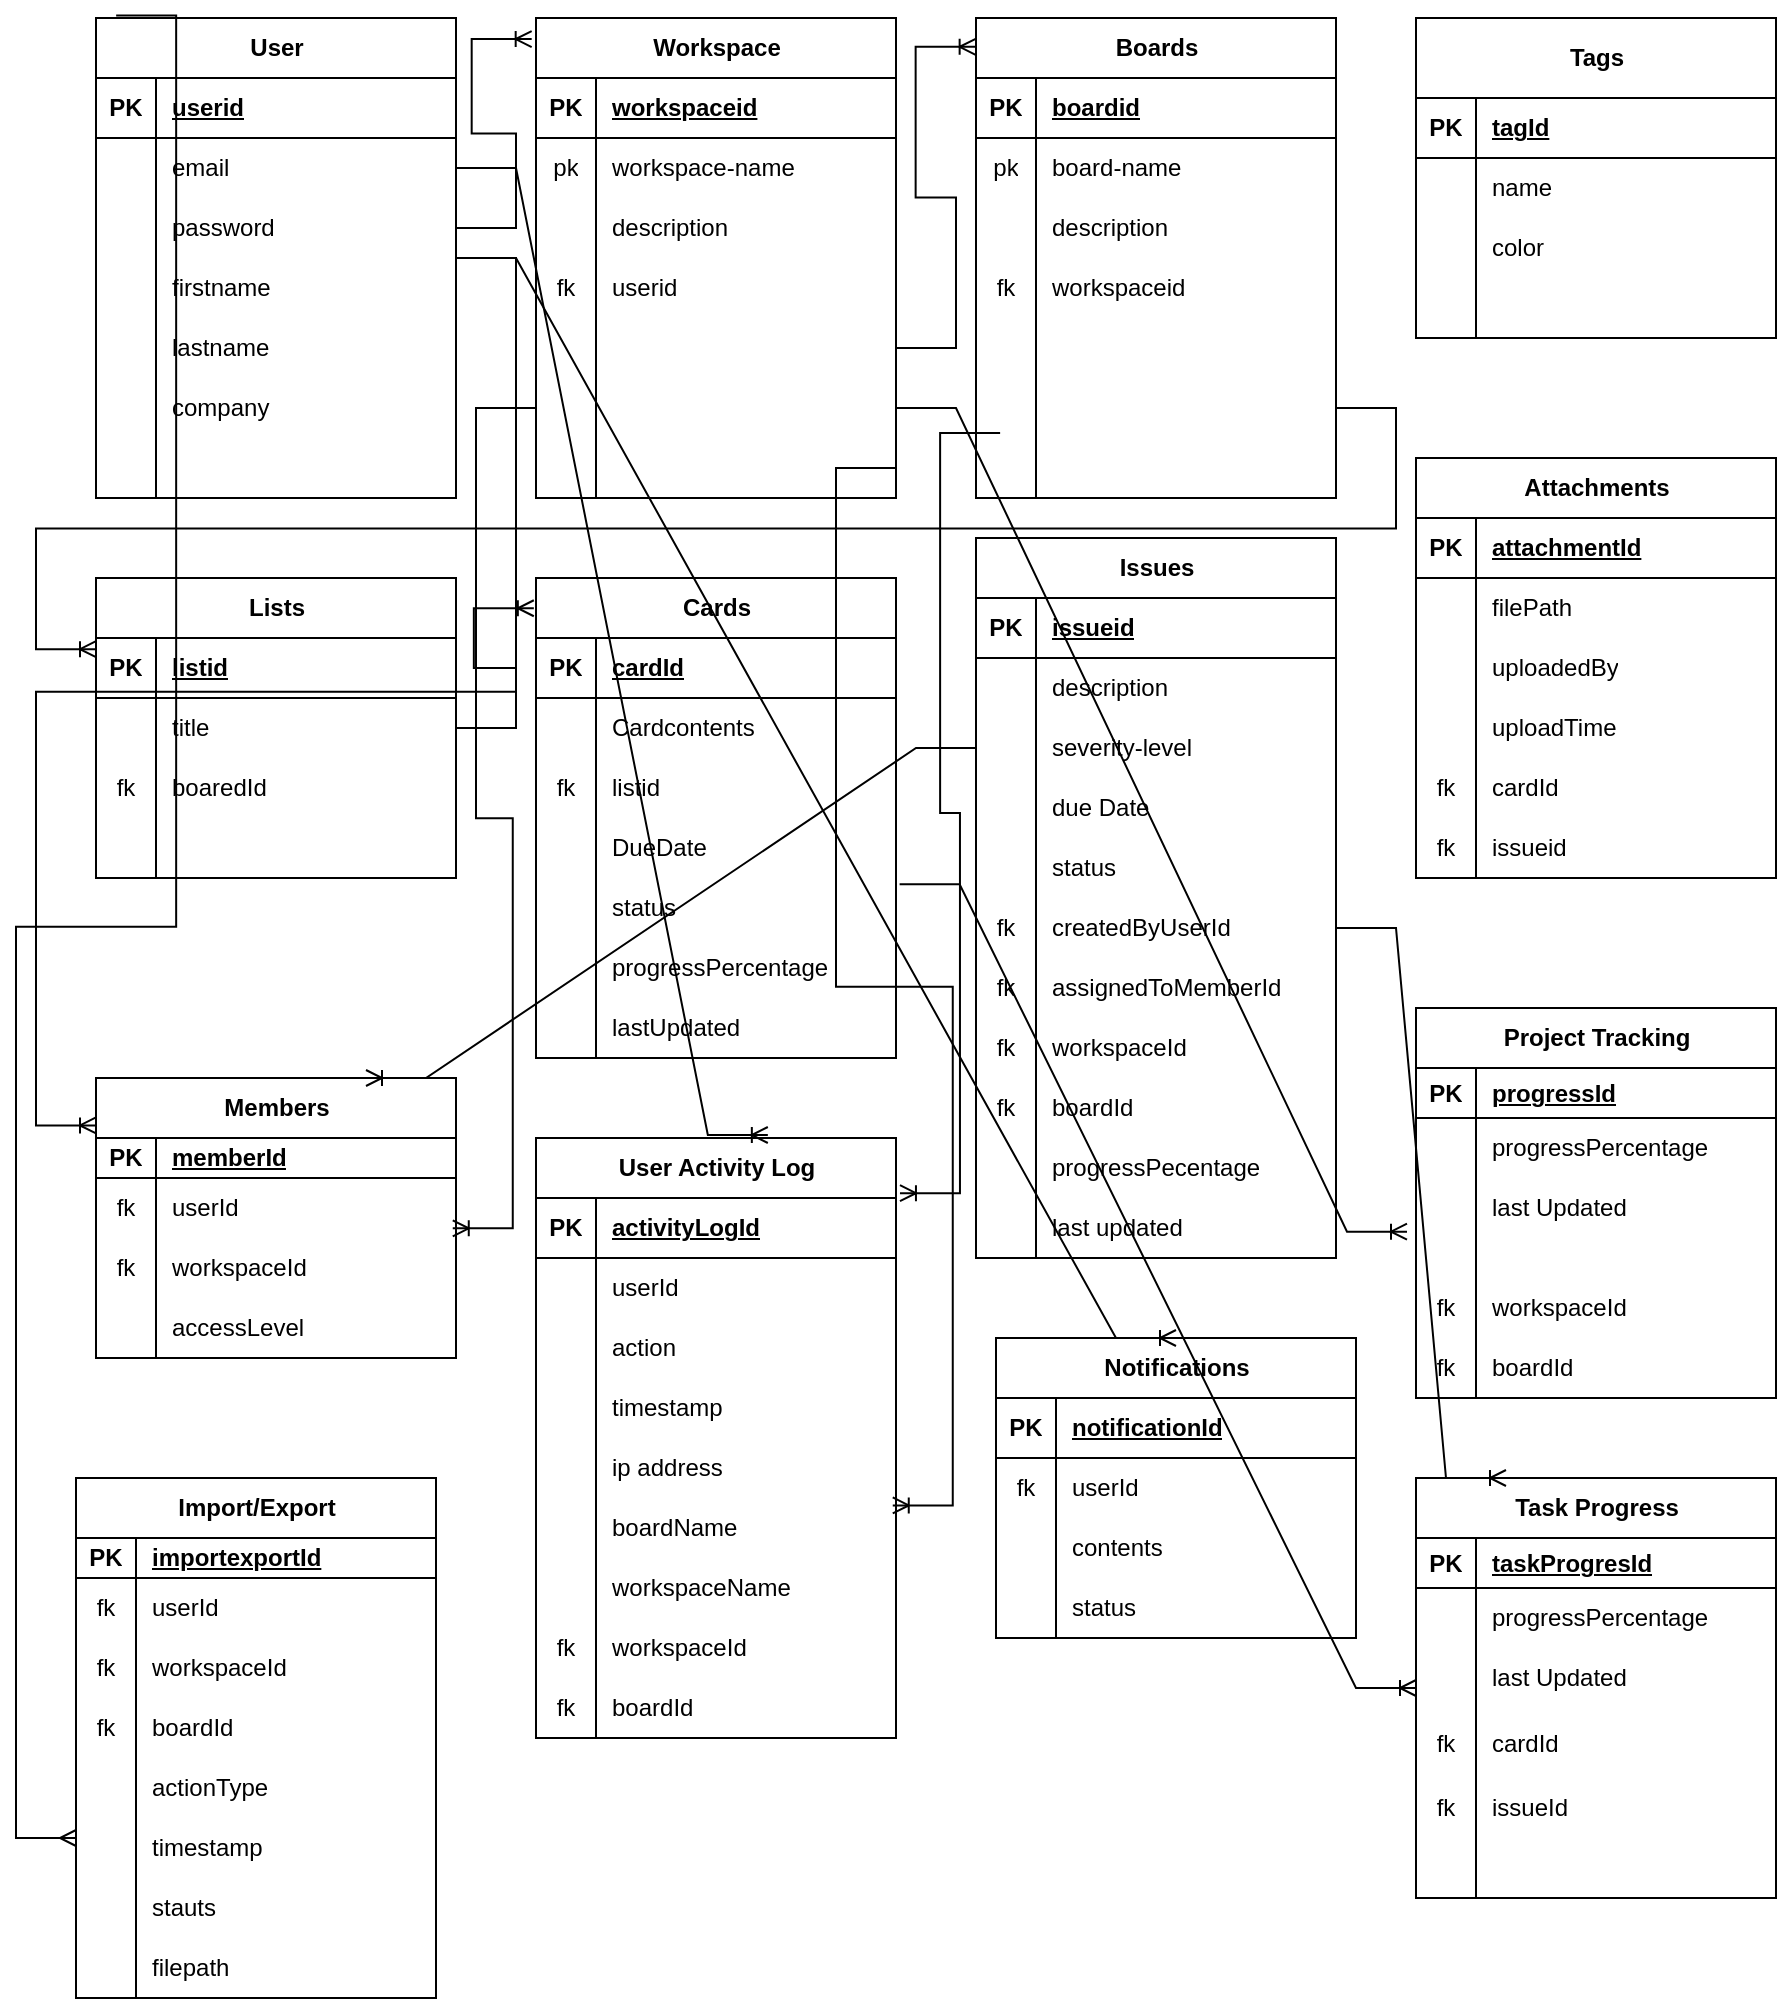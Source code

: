 <mxfile version="24.7.1" type="github">
  <diagram name="Page-1" id="_gbKq-T-lG0cEVUCGxi7">
    <mxGraphModel dx="1042" dy="1114" grid="1" gridSize="10" guides="1" tooltips="1" connect="1" arrows="1" fold="1" page="1" pageScale="1" pageWidth="850" pageHeight="1100" math="0" shadow="0">
      <root>
        <mxCell id="0" />
        <mxCell id="1" parent="0" />
        <mxCell id="uTZbWqSjNHfee_TRfW6B-1" value="User" style="shape=table;startSize=30;container=1;collapsible=1;childLayout=tableLayout;fixedRows=1;rowLines=0;fontStyle=1;align=center;resizeLast=1;html=1;" vertex="1" parent="1">
          <mxGeometry x="60" y="40" width="180" height="240" as="geometry" />
        </mxCell>
        <mxCell id="uTZbWqSjNHfee_TRfW6B-2" value="" style="shape=tableRow;horizontal=0;startSize=0;swimlaneHead=0;swimlaneBody=0;fillColor=none;collapsible=0;dropTarget=0;points=[[0,0.5],[1,0.5]];portConstraint=eastwest;top=0;left=0;right=0;bottom=1;" vertex="1" parent="uTZbWqSjNHfee_TRfW6B-1">
          <mxGeometry y="30" width="180" height="30" as="geometry" />
        </mxCell>
        <mxCell id="uTZbWqSjNHfee_TRfW6B-3" value="PK" style="shape=partialRectangle;connectable=0;fillColor=none;top=0;left=0;bottom=0;right=0;fontStyle=1;overflow=hidden;whiteSpace=wrap;html=1;" vertex="1" parent="uTZbWqSjNHfee_TRfW6B-2">
          <mxGeometry width="30" height="30" as="geometry">
            <mxRectangle width="30" height="30" as="alternateBounds" />
          </mxGeometry>
        </mxCell>
        <mxCell id="uTZbWqSjNHfee_TRfW6B-4" value="userid" style="shape=partialRectangle;connectable=0;fillColor=none;top=0;left=0;bottom=0;right=0;align=left;spacingLeft=6;fontStyle=5;overflow=hidden;whiteSpace=wrap;html=1;" vertex="1" parent="uTZbWqSjNHfee_TRfW6B-2">
          <mxGeometry x="30" width="150" height="30" as="geometry">
            <mxRectangle width="150" height="30" as="alternateBounds" />
          </mxGeometry>
        </mxCell>
        <mxCell id="uTZbWqSjNHfee_TRfW6B-5" value="" style="shape=tableRow;horizontal=0;startSize=0;swimlaneHead=0;swimlaneBody=0;fillColor=none;collapsible=0;dropTarget=0;points=[[0,0.5],[1,0.5]];portConstraint=eastwest;top=0;left=0;right=0;bottom=0;" vertex="1" parent="uTZbWqSjNHfee_TRfW6B-1">
          <mxGeometry y="60" width="180" height="30" as="geometry" />
        </mxCell>
        <mxCell id="uTZbWqSjNHfee_TRfW6B-6" value="" style="shape=partialRectangle;connectable=0;fillColor=none;top=0;left=0;bottom=0;right=0;editable=1;overflow=hidden;whiteSpace=wrap;html=1;" vertex="1" parent="uTZbWqSjNHfee_TRfW6B-5">
          <mxGeometry width="30" height="30" as="geometry">
            <mxRectangle width="30" height="30" as="alternateBounds" />
          </mxGeometry>
        </mxCell>
        <mxCell id="uTZbWqSjNHfee_TRfW6B-7" value="email" style="shape=partialRectangle;connectable=0;fillColor=none;top=0;left=0;bottom=0;right=0;align=left;spacingLeft=6;overflow=hidden;whiteSpace=wrap;html=1;" vertex="1" parent="uTZbWqSjNHfee_TRfW6B-5">
          <mxGeometry x="30" width="150" height="30" as="geometry">
            <mxRectangle width="150" height="30" as="alternateBounds" />
          </mxGeometry>
        </mxCell>
        <mxCell id="uTZbWqSjNHfee_TRfW6B-8" value="" style="shape=tableRow;horizontal=0;startSize=0;swimlaneHead=0;swimlaneBody=0;fillColor=none;collapsible=0;dropTarget=0;points=[[0,0.5],[1,0.5]];portConstraint=eastwest;top=0;left=0;right=0;bottom=0;" vertex="1" parent="uTZbWqSjNHfee_TRfW6B-1">
          <mxGeometry y="90" width="180" height="30" as="geometry" />
        </mxCell>
        <mxCell id="uTZbWqSjNHfee_TRfW6B-9" value="" style="shape=partialRectangle;connectable=0;fillColor=none;top=0;left=0;bottom=0;right=0;editable=1;overflow=hidden;whiteSpace=wrap;html=1;" vertex="1" parent="uTZbWqSjNHfee_TRfW6B-8">
          <mxGeometry width="30" height="30" as="geometry">
            <mxRectangle width="30" height="30" as="alternateBounds" />
          </mxGeometry>
        </mxCell>
        <mxCell id="uTZbWqSjNHfee_TRfW6B-10" value="password" style="shape=partialRectangle;connectable=0;fillColor=none;top=0;left=0;bottom=0;right=0;align=left;spacingLeft=6;overflow=hidden;whiteSpace=wrap;html=1;" vertex="1" parent="uTZbWqSjNHfee_TRfW6B-8">
          <mxGeometry x="30" width="150" height="30" as="geometry">
            <mxRectangle width="150" height="30" as="alternateBounds" />
          </mxGeometry>
        </mxCell>
        <mxCell id="uTZbWqSjNHfee_TRfW6B-11" value="" style="shape=tableRow;horizontal=0;startSize=0;swimlaneHead=0;swimlaneBody=0;fillColor=none;collapsible=0;dropTarget=0;points=[[0,0.5],[1,0.5]];portConstraint=eastwest;top=0;left=0;right=0;bottom=0;" vertex="1" parent="uTZbWqSjNHfee_TRfW6B-1">
          <mxGeometry y="120" width="180" height="30" as="geometry" />
        </mxCell>
        <mxCell id="uTZbWqSjNHfee_TRfW6B-12" value="" style="shape=partialRectangle;connectable=0;fillColor=none;top=0;left=0;bottom=0;right=0;editable=1;overflow=hidden;whiteSpace=wrap;html=1;" vertex="1" parent="uTZbWqSjNHfee_TRfW6B-11">
          <mxGeometry width="30" height="30" as="geometry">
            <mxRectangle width="30" height="30" as="alternateBounds" />
          </mxGeometry>
        </mxCell>
        <mxCell id="uTZbWqSjNHfee_TRfW6B-13" value="firstname" style="shape=partialRectangle;connectable=0;fillColor=none;top=0;left=0;bottom=0;right=0;align=left;spacingLeft=6;overflow=hidden;whiteSpace=wrap;html=1;" vertex="1" parent="uTZbWqSjNHfee_TRfW6B-11">
          <mxGeometry x="30" width="150" height="30" as="geometry">
            <mxRectangle width="150" height="30" as="alternateBounds" />
          </mxGeometry>
        </mxCell>
        <mxCell id="uTZbWqSjNHfee_TRfW6B-14" value="" style="shape=tableRow;horizontal=0;startSize=0;swimlaneHead=0;swimlaneBody=0;fillColor=none;collapsible=0;dropTarget=0;points=[[0,0.5],[1,0.5]];portConstraint=eastwest;top=0;left=0;right=0;bottom=0;" vertex="1" parent="uTZbWqSjNHfee_TRfW6B-1">
          <mxGeometry y="150" width="180" height="30" as="geometry" />
        </mxCell>
        <mxCell id="uTZbWqSjNHfee_TRfW6B-15" value="" style="shape=partialRectangle;connectable=0;fillColor=none;top=0;left=0;bottom=0;right=0;editable=1;overflow=hidden;whiteSpace=wrap;html=1;" vertex="1" parent="uTZbWqSjNHfee_TRfW6B-14">
          <mxGeometry width="30" height="30" as="geometry">
            <mxRectangle width="30" height="30" as="alternateBounds" />
          </mxGeometry>
        </mxCell>
        <mxCell id="uTZbWqSjNHfee_TRfW6B-16" value="lastname" style="shape=partialRectangle;connectable=0;fillColor=none;top=0;left=0;bottom=0;right=0;align=left;spacingLeft=6;overflow=hidden;whiteSpace=wrap;html=1;" vertex="1" parent="uTZbWqSjNHfee_TRfW6B-14">
          <mxGeometry x="30" width="150" height="30" as="geometry">
            <mxRectangle width="150" height="30" as="alternateBounds" />
          </mxGeometry>
        </mxCell>
        <mxCell id="uTZbWqSjNHfee_TRfW6B-17" value="" style="shape=tableRow;horizontal=0;startSize=0;swimlaneHead=0;swimlaneBody=0;fillColor=none;collapsible=0;dropTarget=0;points=[[0,0.5],[1,0.5]];portConstraint=eastwest;top=0;left=0;right=0;bottom=0;" vertex="1" parent="uTZbWqSjNHfee_TRfW6B-1">
          <mxGeometry y="180" width="180" height="30" as="geometry" />
        </mxCell>
        <mxCell id="uTZbWqSjNHfee_TRfW6B-18" value="" style="shape=partialRectangle;connectable=0;fillColor=none;top=0;left=0;bottom=0;right=0;editable=1;overflow=hidden;whiteSpace=wrap;html=1;" vertex="1" parent="uTZbWqSjNHfee_TRfW6B-17">
          <mxGeometry width="30" height="30" as="geometry">
            <mxRectangle width="30" height="30" as="alternateBounds" />
          </mxGeometry>
        </mxCell>
        <mxCell id="uTZbWqSjNHfee_TRfW6B-19" value="company" style="shape=partialRectangle;connectable=0;fillColor=none;top=0;left=0;bottom=0;right=0;align=left;spacingLeft=6;overflow=hidden;whiteSpace=wrap;html=1;" vertex="1" parent="uTZbWqSjNHfee_TRfW6B-17">
          <mxGeometry x="30" width="150" height="30" as="geometry">
            <mxRectangle width="150" height="30" as="alternateBounds" />
          </mxGeometry>
        </mxCell>
        <mxCell id="uTZbWqSjNHfee_TRfW6B-20" value="" style="shape=tableRow;horizontal=0;startSize=0;swimlaneHead=0;swimlaneBody=0;fillColor=none;collapsible=0;dropTarget=0;points=[[0,0.5],[1,0.5]];portConstraint=eastwest;top=0;left=0;right=0;bottom=0;" vertex="1" parent="uTZbWqSjNHfee_TRfW6B-1">
          <mxGeometry y="210" width="180" height="30" as="geometry" />
        </mxCell>
        <mxCell id="uTZbWqSjNHfee_TRfW6B-21" value="" style="shape=partialRectangle;connectable=0;fillColor=none;top=0;left=0;bottom=0;right=0;editable=1;overflow=hidden;whiteSpace=wrap;html=1;" vertex="1" parent="uTZbWqSjNHfee_TRfW6B-20">
          <mxGeometry width="30" height="30" as="geometry">
            <mxRectangle width="30" height="30" as="alternateBounds" />
          </mxGeometry>
        </mxCell>
        <mxCell id="uTZbWqSjNHfee_TRfW6B-22" value="" style="shape=partialRectangle;connectable=0;fillColor=none;top=0;left=0;bottom=0;right=0;align=left;spacingLeft=6;overflow=hidden;whiteSpace=wrap;html=1;" vertex="1" parent="uTZbWqSjNHfee_TRfW6B-20">
          <mxGeometry x="30" width="150" height="30" as="geometry">
            <mxRectangle width="150" height="30" as="alternateBounds" />
          </mxGeometry>
        </mxCell>
        <mxCell id="uTZbWqSjNHfee_TRfW6B-23" value="Workspace" style="shape=table;startSize=30;container=1;collapsible=1;childLayout=tableLayout;fixedRows=1;rowLines=0;fontStyle=1;align=center;resizeLast=1;html=1;" vertex="1" parent="1">
          <mxGeometry x="280" y="40" width="180" height="240" as="geometry" />
        </mxCell>
        <mxCell id="uTZbWqSjNHfee_TRfW6B-24" value="" style="shape=tableRow;horizontal=0;startSize=0;swimlaneHead=0;swimlaneBody=0;fillColor=none;collapsible=0;dropTarget=0;points=[[0,0.5],[1,0.5]];portConstraint=eastwest;top=0;left=0;right=0;bottom=1;" vertex="1" parent="uTZbWqSjNHfee_TRfW6B-23">
          <mxGeometry y="30" width="180" height="30" as="geometry" />
        </mxCell>
        <mxCell id="uTZbWqSjNHfee_TRfW6B-25" value="PK" style="shape=partialRectangle;connectable=0;fillColor=none;top=0;left=0;bottom=0;right=0;fontStyle=1;overflow=hidden;whiteSpace=wrap;html=1;" vertex="1" parent="uTZbWqSjNHfee_TRfW6B-24">
          <mxGeometry width="30" height="30" as="geometry">
            <mxRectangle width="30" height="30" as="alternateBounds" />
          </mxGeometry>
        </mxCell>
        <mxCell id="uTZbWqSjNHfee_TRfW6B-26" value="workspaceid" style="shape=partialRectangle;connectable=0;fillColor=none;top=0;left=0;bottom=0;right=0;align=left;spacingLeft=6;fontStyle=5;overflow=hidden;whiteSpace=wrap;html=1;" vertex="1" parent="uTZbWqSjNHfee_TRfW6B-24">
          <mxGeometry x="30" width="150" height="30" as="geometry">
            <mxRectangle width="150" height="30" as="alternateBounds" />
          </mxGeometry>
        </mxCell>
        <mxCell id="uTZbWqSjNHfee_TRfW6B-27" value="" style="shape=tableRow;horizontal=0;startSize=0;swimlaneHead=0;swimlaneBody=0;fillColor=none;collapsible=0;dropTarget=0;points=[[0,0.5],[1,0.5]];portConstraint=eastwest;top=0;left=0;right=0;bottom=0;" vertex="1" parent="uTZbWqSjNHfee_TRfW6B-23">
          <mxGeometry y="60" width="180" height="30" as="geometry" />
        </mxCell>
        <mxCell id="uTZbWqSjNHfee_TRfW6B-28" value="pk" style="shape=partialRectangle;connectable=0;fillColor=none;top=0;left=0;bottom=0;right=0;editable=1;overflow=hidden;whiteSpace=wrap;html=1;" vertex="1" parent="uTZbWqSjNHfee_TRfW6B-27">
          <mxGeometry width="30" height="30" as="geometry">
            <mxRectangle width="30" height="30" as="alternateBounds" />
          </mxGeometry>
        </mxCell>
        <mxCell id="uTZbWqSjNHfee_TRfW6B-29" value="workspace-name" style="shape=partialRectangle;connectable=0;fillColor=none;top=0;left=0;bottom=0;right=0;align=left;spacingLeft=6;overflow=hidden;whiteSpace=wrap;html=1;" vertex="1" parent="uTZbWqSjNHfee_TRfW6B-27">
          <mxGeometry x="30" width="150" height="30" as="geometry">
            <mxRectangle width="150" height="30" as="alternateBounds" />
          </mxGeometry>
        </mxCell>
        <mxCell id="uTZbWqSjNHfee_TRfW6B-30" value="" style="shape=tableRow;horizontal=0;startSize=0;swimlaneHead=0;swimlaneBody=0;fillColor=none;collapsible=0;dropTarget=0;points=[[0,0.5],[1,0.5]];portConstraint=eastwest;top=0;left=0;right=0;bottom=0;" vertex="1" parent="uTZbWqSjNHfee_TRfW6B-23">
          <mxGeometry y="90" width="180" height="30" as="geometry" />
        </mxCell>
        <mxCell id="uTZbWqSjNHfee_TRfW6B-31" value="" style="shape=partialRectangle;connectable=0;fillColor=none;top=0;left=0;bottom=0;right=0;editable=1;overflow=hidden;whiteSpace=wrap;html=1;" vertex="1" parent="uTZbWqSjNHfee_TRfW6B-30">
          <mxGeometry width="30" height="30" as="geometry">
            <mxRectangle width="30" height="30" as="alternateBounds" />
          </mxGeometry>
        </mxCell>
        <mxCell id="uTZbWqSjNHfee_TRfW6B-32" value="description" style="shape=partialRectangle;connectable=0;fillColor=none;top=0;left=0;bottom=0;right=0;align=left;spacingLeft=6;overflow=hidden;whiteSpace=wrap;html=1;" vertex="1" parent="uTZbWqSjNHfee_TRfW6B-30">
          <mxGeometry x="30" width="150" height="30" as="geometry">
            <mxRectangle width="150" height="30" as="alternateBounds" />
          </mxGeometry>
        </mxCell>
        <mxCell id="uTZbWqSjNHfee_TRfW6B-33" value="" style="shape=tableRow;horizontal=0;startSize=0;swimlaneHead=0;swimlaneBody=0;fillColor=none;collapsible=0;dropTarget=0;points=[[0,0.5],[1,0.5]];portConstraint=eastwest;top=0;left=0;right=0;bottom=0;" vertex="1" parent="uTZbWqSjNHfee_TRfW6B-23">
          <mxGeometry y="120" width="180" height="30" as="geometry" />
        </mxCell>
        <mxCell id="uTZbWqSjNHfee_TRfW6B-34" value="fk" style="shape=partialRectangle;connectable=0;fillColor=none;top=0;left=0;bottom=0;right=0;editable=1;overflow=hidden;whiteSpace=wrap;html=1;" vertex="1" parent="uTZbWqSjNHfee_TRfW6B-33">
          <mxGeometry width="30" height="30" as="geometry">
            <mxRectangle width="30" height="30" as="alternateBounds" />
          </mxGeometry>
        </mxCell>
        <mxCell id="uTZbWqSjNHfee_TRfW6B-35" value="userid" style="shape=partialRectangle;connectable=0;fillColor=none;top=0;left=0;bottom=0;right=0;align=left;spacingLeft=6;overflow=hidden;whiteSpace=wrap;html=1;" vertex="1" parent="uTZbWqSjNHfee_TRfW6B-33">
          <mxGeometry x="30" width="150" height="30" as="geometry">
            <mxRectangle width="150" height="30" as="alternateBounds" />
          </mxGeometry>
        </mxCell>
        <mxCell id="uTZbWqSjNHfee_TRfW6B-36" value="" style="shape=tableRow;horizontal=0;startSize=0;swimlaneHead=0;swimlaneBody=0;fillColor=none;collapsible=0;dropTarget=0;points=[[0,0.5],[1,0.5]];portConstraint=eastwest;top=0;left=0;right=0;bottom=0;" vertex="1" parent="uTZbWqSjNHfee_TRfW6B-23">
          <mxGeometry y="150" width="180" height="30" as="geometry" />
        </mxCell>
        <mxCell id="uTZbWqSjNHfee_TRfW6B-37" value="" style="shape=partialRectangle;connectable=0;fillColor=none;top=0;left=0;bottom=0;right=0;editable=1;overflow=hidden;whiteSpace=wrap;html=1;" vertex="1" parent="uTZbWqSjNHfee_TRfW6B-36">
          <mxGeometry width="30" height="30" as="geometry">
            <mxRectangle width="30" height="30" as="alternateBounds" />
          </mxGeometry>
        </mxCell>
        <mxCell id="uTZbWqSjNHfee_TRfW6B-38" value="" style="shape=partialRectangle;connectable=0;fillColor=none;top=0;left=0;bottom=0;right=0;align=left;spacingLeft=6;overflow=hidden;whiteSpace=wrap;html=1;" vertex="1" parent="uTZbWqSjNHfee_TRfW6B-36">
          <mxGeometry x="30" width="150" height="30" as="geometry">
            <mxRectangle width="150" height="30" as="alternateBounds" />
          </mxGeometry>
        </mxCell>
        <mxCell id="uTZbWqSjNHfee_TRfW6B-39" value="" style="shape=tableRow;horizontal=0;startSize=0;swimlaneHead=0;swimlaneBody=0;fillColor=none;collapsible=0;dropTarget=0;points=[[0,0.5],[1,0.5]];portConstraint=eastwest;top=0;left=0;right=0;bottom=0;" vertex="1" parent="uTZbWqSjNHfee_TRfW6B-23">
          <mxGeometry y="180" width="180" height="30" as="geometry" />
        </mxCell>
        <mxCell id="uTZbWqSjNHfee_TRfW6B-40" value="" style="shape=partialRectangle;connectable=0;fillColor=none;top=0;left=0;bottom=0;right=0;editable=1;overflow=hidden;whiteSpace=wrap;html=1;" vertex="1" parent="uTZbWqSjNHfee_TRfW6B-39">
          <mxGeometry width="30" height="30" as="geometry">
            <mxRectangle width="30" height="30" as="alternateBounds" />
          </mxGeometry>
        </mxCell>
        <mxCell id="uTZbWqSjNHfee_TRfW6B-41" value="" style="shape=partialRectangle;connectable=0;fillColor=none;top=0;left=0;bottom=0;right=0;align=left;spacingLeft=6;overflow=hidden;whiteSpace=wrap;html=1;" vertex="1" parent="uTZbWqSjNHfee_TRfW6B-39">
          <mxGeometry x="30" width="150" height="30" as="geometry">
            <mxRectangle width="150" height="30" as="alternateBounds" />
          </mxGeometry>
        </mxCell>
        <mxCell id="uTZbWqSjNHfee_TRfW6B-42" value="" style="shape=tableRow;horizontal=0;startSize=0;swimlaneHead=0;swimlaneBody=0;fillColor=none;collapsible=0;dropTarget=0;points=[[0,0.5],[1,0.5]];portConstraint=eastwest;top=0;left=0;right=0;bottom=0;" vertex="1" parent="uTZbWqSjNHfee_TRfW6B-23">
          <mxGeometry y="210" width="180" height="30" as="geometry" />
        </mxCell>
        <mxCell id="uTZbWqSjNHfee_TRfW6B-43" value="" style="shape=partialRectangle;connectable=0;fillColor=none;top=0;left=0;bottom=0;right=0;editable=1;overflow=hidden;whiteSpace=wrap;html=1;" vertex="1" parent="uTZbWqSjNHfee_TRfW6B-42">
          <mxGeometry width="30" height="30" as="geometry">
            <mxRectangle width="30" height="30" as="alternateBounds" />
          </mxGeometry>
        </mxCell>
        <mxCell id="uTZbWqSjNHfee_TRfW6B-44" value="" style="shape=partialRectangle;connectable=0;fillColor=none;top=0;left=0;bottom=0;right=0;align=left;spacingLeft=6;overflow=hidden;whiteSpace=wrap;html=1;" vertex="1" parent="uTZbWqSjNHfee_TRfW6B-42">
          <mxGeometry x="30" width="150" height="30" as="geometry">
            <mxRectangle width="150" height="30" as="alternateBounds" />
          </mxGeometry>
        </mxCell>
        <mxCell id="uTZbWqSjNHfee_TRfW6B-45" value="Boards" style="shape=table;startSize=30;container=1;collapsible=1;childLayout=tableLayout;fixedRows=1;rowLines=0;fontStyle=1;align=center;resizeLast=1;html=1;" vertex="1" parent="1">
          <mxGeometry x="500" y="40" width="180" height="240" as="geometry" />
        </mxCell>
        <mxCell id="uTZbWqSjNHfee_TRfW6B-46" value="" style="shape=tableRow;horizontal=0;startSize=0;swimlaneHead=0;swimlaneBody=0;fillColor=none;collapsible=0;dropTarget=0;points=[[0,0.5],[1,0.5]];portConstraint=eastwest;top=0;left=0;right=0;bottom=1;" vertex="1" parent="uTZbWqSjNHfee_TRfW6B-45">
          <mxGeometry y="30" width="180" height="30" as="geometry" />
        </mxCell>
        <mxCell id="uTZbWqSjNHfee_TRfW6B-47" value="PK" style="shape=partialRectangle;connectable=0;fillColor=none;top=0;left=0;bottom=0;right=0;fontStyle=1;overflow=hidden;whiteSpace=wrap;html=1;" vertex="1" parent="uTZbWqSjNHfee_TRfW6B-46">
          <mxGeometry width="30" height="30" as="geometry">
            <mxRectangle width="30" height="30" as="alternateBounds" />
          </mxGeometry>
        </mxCell>
        <mxCell id="uTZbWqSjNHfee_TRfW6B-48" value="boardid" style="shape=partialRectangle;connectable=0;fillColor=none;top=0;left=0;bottom=0;right=0;align=left;spacingLeft=6;fontStyle=5;overflow=hidden;whiteSpace=wrap;html=1;" vertex="1" parent="uTZbWqSjNHfee_TRfW6B-46">
          <mxGeometry x="30" width="150" height="30" as="geometry">
            <mxRectangle width="150" height="30" as="alternateBounds" />
          </mxGeometry>
        </mxCell>
        <mxCell id="uTZbWqSjNHfee_TRfW6B-49" value="" style="shape=tableRow;horizontal=0;startSize=0;swimlaneHead=0;swimlaneBody=0;fillColor=none;collapsible=0;dropTarget=0;points=[[0,0.5],[1,0.5]];portConstraint=eastwest;top=0;left=0;right=0;bottom=0;" vertex="1" parent="uTZbWqSjNHfee_TRfW6B-45">
          <mxGeometry y="60" width="180" height="30" as="geometry" />
        </mxCell>
        <mxCell id="uTZbWqSjNHfee_TRfW6B-50" value="pk" style="shape=partialRectangle;connectable=0;fillColor=none;top=0;left=0;bottom=0;right=0;editable=1;overflow=hidden;whiteSpace=wrap;html=1;" vertex="1" parent="uTZbWqSjNHfee_TRfW6B-49">
          <mxGeometry width="30" height="30" as="geometry">
            <mxRectangle width="30" height="30" as="alternateBounds" />
          </mxGeometry>
        </mxCell>
        <mxCell id="uTZbWqSjNHfee_TRfW6B-51" value="board-name" style="shape=partialRectangle;connectable=0;fillColor=none;top=0;left=0;bottom=0;right=0;align=left;spacingLeft=6;overflow=hidden;whiteSpace=wrap;html=1;" vertex="1" parent="uTZbWqSjNHfee_TRfW6B-49">
          <mxGeometry x="30" width="150" height="30" as="geometry">
            <mxRectangle width="150" height="30" as="alternateBounds" />
          </mxGeometry>
        </mxCell>
        <mxCell id="uTZbWqSjNHfee_TRfW6B-52" value="" style="shape=tableRow;horizontal=0;startSize=0;swimlaneHead=0;swimlaneBody=0;fillColor=none;collapsible=0;dropTarget=0;points=[[0,0.5],[1,0.5]];portConstraint=eastwest;top=0;left=0;right=0;bottom=0;" vertex="1" parent="uTZbWqSjNHfee_TRfW6B-45">
          <mxGeometry y="90" width="180" height="30" as="geometry" />
        </mxCell>
        <mxCell id="uTZbWqSjNHfee_TRfW6B-53" value="" style="shape=partialRectangle;connectable=0;fillColor=none;top=0;left=0;bottom=0;right=0;editable=1;overflow=hidden;whiteSpace=wrap;html=1;" vertex="1" parent="uTZbWqSjNHfee_TRfW6B-52">
          <mxGeometry width="30" height="30" as="geometry">
            <mxRectangle width="30" height="30" as="alternateBounds" />
          </mxGeometry>
        </mxCell>
        <mxCell id="uTZbWqSjNHfee_TRfW6B-54" value="description" style="shape=partialRectangle;connectable=0;fillColor=none;top=0;left=0;bottom=0;right=0;align=left;spacingLeft=6;overflow=hidden;whiteSpace=wrap;html=1;" vertex="1" parent="uTZbWqSjNHfee_TRfW6B-52">
          <mxGeometry x="30" width="150" height="30" as="geometry">
            <mxRectangle width="150" height="30" as="alternateBounds" />
          </mxGeometry>
        </mxCell>
        <mxCell id="uTZbWqSjNHfee_TRfW6B-55" value="" style="shape=tableRow;horizontal=0;startSize=0;swimlaneHead=0;swimlaneBody=0;fillColor=none;collapsible=0;dropTarget=0;points=[[0,0.5],[1,0.5]];portConstraint=eastwest;top=0;left=0;right=0;bottom=0;" vertex="1" parent="uTZbWqSjNHfee_TRfW6B-45">
          <mxGeometry y="120" width="180" height="30" as="geometry" />
        </mxCell>
        <mxCell id="uTZbWqSjNHfee_TRfW6B-56" value="fk" style="shape=partialRectangle;connectable=0;fillColor=none;top=0;left=0;bottom=0;right=0;editable=1;overflow=hidden;whiteSpace=wrap;html=1;" vertex="1" parent="uTZbWqSjNHfee_TRfW6B-55">
          <mxGeometry width="30" height="30" as="geometry">
            <mxRectangle width="30" height="30" as="alternateBounds" />
          </mxGeometry>
        </mxCell>
        <mxCell id="uTZbWqSjNHfee_TRfW6B-57" value="workspaceid" style="shape=partialRectangle;connectable=0;fillColor=none;top=0;left=0;bottom=0;right=0;align=left;spacingLeft=6;overflow=hidden;whiteSpace=wrap;html=1;" vertex="1" parent="uTZbWqSjNHfee_TRfW6B-55">
          <mxGeometry x="30" width="150" height="30" as="geometry">
            <mxRectangle width="150" height="30" as="alternateBounds" />
          </mxGeometry>
        </mxCell>
        <mxCell id="uTZbWqSjNHfee_TRfW6B-58" value="" style="shape=tableRow;horizontal=0;startSize=0;swimlaneHead=0;swimlaneBody=0;fillColor=none;collapsible=0;dropTarget=0;points=[[0,0.5],[1,0.5]];portConstraint=eastwest;top=0;left=0;right=0;bottom=0;" vertex="1" parent="uTZbWqSjNHfee_TRfW6B-45">
          <mxGeometry y="150" width="180" height="30" as="geometry" />
        </mxCell>
        <mxCell id="uTZbWqSjNHfee_TRfW6B-59" value="" style="shape=partialRectangle;connectable=0;fillColor=none;top=0;left=0;bottom=0;right=0;editable=1;overflow=hidden;whiteSpace=wrap;html=1;" vertex="1" parent="uTZbWqSjNHfee_TRfW6B-58">
          <mxGeometry width="30" height="30" as="geometry">
            <mxRectangle width="30" height="30" as="alternateBounds" />
          </mxGeometry>
        </mxCell>
        <mxCell id="uTZbWqSjNHfee_TRfW6B-60" value="" style="shape=partialRectangle;connectable=0;fillColor=none;top=0;left=0;bottom=0;right=0;align=left;spacingLeft=6;overflow=hidden;whiteSpace=wrap;html=1;" vertex="1" parent="uTZbWqSjNHfee_TRfW6B-58">
          <mxGeometry x="30" width="150" height="30" as="geometry">
            <mxRectangle width="150" height="30" as="alternateBounds" />
          </mxGeometry>
        </mxCell>
        <mxCell id="uTZbWqSjNHfee_TRfW6B-61" value="" style="shape=tableRow;horizontal=0;startSize=0;swimlaneHead=0;swimlaneBody=0;fillColor=none;collapsible=0;dropTarget=0;points=[[0,0.5],[1,0.5]];portConstraint=eastwest;top=0;left=0;right=0;bottom=0;" vertex="1" parent="uTZbWqSjNHfee_TRfW6B-45">
          <mxGeometry y="180" width="180" height="30" as="geometry" />
        </mxCell>
        <mxCell id="uTZbWqSjNHfee_TRfW6B-62" value="" style="shape=partialRectangle;connectable=0;fillColor=none;top=0;left=0;bottom=0;right=0;editable=1;overflow=hidden;whiteSpace=wrap;html=1;" vertex="1" parent="uTZbWqSjNHfee_TRfW6B-61">
          <mxGeometry width="30" height="30" as="geometry">
            <mxRectangle width="30" height="30" as="alternateBounds" />
          </mxGeometry>
        </mxCell>
        <mxCell id="uTZbWqSjNHfee_TRfW6B-63" value="" style="shape=partialRectangle;connectable=0;fillColor=none;top=0;left=0;bottom=0;right=0;align=left;spacingLeft=6;overflow=hidden;whiteSpace=wrap;html=1;" vertex="1" parent="uTZbWqSjNHfee_TRfW6B-61">
          <mxGeometry x="30" width="150" height="30" as="geometry">
            <mxRectangle width="150" height="30" as="alternateBounds" />
          </mxGeometry>
        </mxCell>
        <mxCell id="uTZbWqSjNHfee_TRfW6B-64" value="" style="shape=tableRow;horizontal=0;startSize=0;swimlaneHead=0;swimlaneBody=0;fillColor=none;collapsible=0;dropTarget=0;points=[[0,0.5],[1,0.5]];portConstraint=eastwest;top=0;left=0;right=0;bottom=0;" vertex="1" parent="uTZbWqSjNHfee_TRfW6B-45">
          <mxGeometry y="210" width="180" height="30" as="geometry" />
        </mxCell>
        <mxCell id="uTZbWqSjNHfee_TRfW6B-65" value="" style="shape=partialRectangle;connectable=0;fillColor=none;top=0;left=0;bottom=0;right=0;editable=1;overflow=hidden;whiteSpace=wrap;html=1;" vertex="1" parent="uTZbWqSjNHfee_TRfW6B-64">
          <mxGeometry width="30" height="30" as="geometry">
            <mxRectangle width="30" height="30" as="alternateBounds" />
          </mxGeometry>
        </mxCell>
        <mxCell id="uTZbWqSjNHfee_TRfW6B-66" value="" style="shape=partialRectangle;connectable=0;fillColor=none;top=0;left=0;bottom=0;right=0;align=left;spacingLeft=6;overflow=hidden;whiteSpace=wrap;html=1;" vertex="1" parent="uTZbWqSjNHfee_TRfW6B-64">
          <mxGeometry x="30" width="150" height="30" as="geometry">
            <mxRectangle width="150" height="30" as="alternateBounds" />
          </mxGeometry>
        </mxCell>
        <mxCell id="uTZbWqSjNHfee_TRfW6B-83" value="Lists" style="shape=table;startSize=30;container=1;collapsible=1;childLayout=tableLayout;fixedRows=1;rowLines=0;fontStyle=1;align=center;resizeLast=1;html=1;" vertex="1" parent="1">
          <mxGeometry x="60" y="320" width="180" height="150" as="geometry" />
        </mxCell>
        <mxCell id="uTZbWqSjNHfee_TRfW6B-84" value="" style="shape=tableRow;horizontal=0;startSize=0;swimlaneHead=0;swimlaneBody=0;fillColor=none;collapsible=0;dropTarget=0;points=[[0,0.5],[1,0.5]];portConstraint=eastwest;top=0;left=0;right=0;bottom=1;" vertex="1" parent="uTZbWqSjNHfee_TRfW6B-83">
          <mxGeometry y="30" width="180" height="30" as="geometry" />
        </mxCell>
        <mxCell id="uTZbWqSjNHfee_TRfW6B-85" value="PK" style="shape=partialRectangle;connectable=0;fillColor=none;top=0;left=0;bottom=0;right=0;fontStyle=1;overflow=hidden;whiteSpace=wrap;html=1;" vertex="1" parent="uTZbWqSjNHfee_TRfW6B-84">
          <mxGeometry width="30" height="30" as="geometry">
            <mxRectangle width="30" height="30" as="alternateBounds" />
          </mxGeometry>
        </mxCell>
        <mxCell id="uTZbWqSjNHfee_TRfW6B-86" value="listid" style="shape=partialRectangle;connectable=0;fillColor=none;top=0;left=0;bottom=0;right=0;align=left;spacingLeft=6;fontStyle=5;overflow=hidden;whiteSpace=wrap;html=1;" vertex="1" parent="uTZbWqSjNHfee_TRfW6B-84">
          <mxGeometry x="30" width="150" height="30" as="geometry">
            <mxRectangle width="150" height="30" as="alternateBounds" />
          </mxGeometry>
        </mxCell>
        <mxCell id="uTZbWqSjNHfee_TRfW6B-87" value="" style="shape=tableRow;horizontal=0;startSize=0;swimlaneHead=0;swimlaneBody=0;fillColor=none;collapsible=0;dropTarget=0;points=[[0,0.5],[1,0.5]];portConstraint=eastwest;top=0;left=0;right=0;bottom=0;" vertex="1" parent="uTZbWqSjNHfee_TRfW6B-83">
          <mxGeometry y="60" width="180" height="30" as="geometry" />
        </mxCell>
        <mxCell id="uTZbWqSjNHfee_TRfW6B-88" value="" style="shape=partialRectangle;connectable=0;fillColor=none;top=0;left=0;bottom=0;right=0;editable=1;overflow=hidden;whiteSpace=wrap;html=1;" vertex="1" parent="uTZbWqSjNHfee_TRfW6B-87">
          <mxGeometry width="30" height="30" as="geometry">
            <mxRectangle width="30" height="30" as="alternateBounds" />
          </mxGeometry>
        </mxCell>
        <mxCell id="uTZbWqSjNHfee_TRfW6B-89" value="title" style="shape=partialRectangle;connectable=0;fillColor=none;top=0;left=0;bottom=0;right=0;align=left;spacingLeft=6;overflow=hidden;whiteSpace=wrap;html=1;" vertex="1" parent="uTZbWqSjNHfee_TRfW6B-87">
          <mxGeometry x="30" width="150" height="30" as="geometry">
            <mxRectangle width="150" height="30" as="alternateBounds" />
          </mxGeometry>
        </mxCell>
        <mxCell id="uTZbWqSjNHfee_TRfW6B-90" value="" style="shape=tableRow;horizontal=0;startSize=0;swimlaneHead=0;swimlaneBody=0;fillColor=none;collapsible=0;dropTarget=0;points=[[0,0.5],[1,0.5]];portConstraint=eastwest;top=0;left=0;right=0;bottom=0;" vertex="1" parent="uTZbWqSjNHfee_TRfW6B-83">
          <mxGeometry y="90" width="180" height="30" as="geometry" />
        </mxCell>
        <mxCell id="uTZbWqSjNHfee_TRfW6B-91" value="fk" style="shape=partialRectangle;connectable=0;fillColor=none;top=0;left=0;bottom=0;right=0;editable=1;overflow=hidden;whiteSpace=wrap;html=1;" vertex="1" parent="uTZbWqSjNHfee_TRfW6B-90">
          <mxGeometry width="30" height="30" as="geometry">
            <mxRectangle width="30" height="30" as="alternateBounds" />
          </mxGeometry>
        </mxCell>
        <mxCell id="uTZbWqSjNHfee_TRfW6B-92" value="boaredId" style="shape=partialRectangle;connectable=0;fillColor=none;top=0;left=0;bottom=0;right=0;align=left;spacingLeft=6;overflow=hidden;whiteSpace=wrap;html=1;" vertex="1" parent="uTZbWqSjNHfee_TRfW6B-90">
          <mxGeometry x="30" width="150" height="30" as="geometry">
            <mxRectangle width="150" height="30" as="alternateBounds" />
          </mxGeometry>
        </mxCell>
        <mxCell id="uTZbWqSjNHfee_TRfW6B-93" value="" style="shape=tableRow;horizontal=0;startSize=0;swimlaneHead=0;swimlaneBody=0;fillColor=none;collapsible=0;dropTarget=0;points=[[0,0.5],[1,0.5]];portConstraint=eastwest;top=0;left=0;right=0;bottom=0;" vertex="1" parent="uTZbWqSjNHfee_TRfW6B-83">
          <mxGeometry y="120" width="180" height="30" as="geometry" />
        </mxCell>
        <mxCell id="uTZbWqSjNHfee_TRfW6B-94" value="" style="shape=partialRectangle;connectable=0;fillColor=none;top=0;left=0;bottom=0;right=0;editable=1;overflow=hidden;whiteSpace=wrap;html=1;" vertex="1" parent="uTZbWqSjNHfee_TRfW6B-93">
          <mxGeometry width="30" height="30" as="geometry">
            <mxRectangle width="30" height="30" as="alternateBounds" />
          </mxGeometry>
        </mxCell>
        <mxCell id="uTZbWqSjNHfee_TRfW6B-95" value="" style="shape=partialRectangle;connectable=0;fillColor=none;top=0;left=0;bottom=0;right=0;align=left;spacingLeft=6;overflow=hidden;whiteSpace=wrap;html=1;" vertex="1" parent="uTZbWqSjNHfee_TRfW6B-93">
          <mxGeometry x="30" width="150" height="30" as="geometry">
            <mxRectangle width="150" height="30" as="alternateBounds" />
          </mxGeometry>
        </mxCell>
        <mxCell id="uTZbWqSjNHfee_TRfW6B-99" value="Cards" style="shape=table;startSize=30;container=1;collapsible=1;childLayout=tableLayout;fixedRows=1;rowLines=0;fontStyle=1;align=center;resizeLast=1;html=1;" vertex="1" parent="1">
          <mxGeometry x="280" y="320" width="180" height="240" as="geometry" />
        </mxCell>
        <mxCell id="uTZbWqSjNHfee_TRfW6B-100" value="" style="shape=tableRow;horizontal=0;startSize=0;swimlaneHead=0;swimlaneBody=0;fillColor=none;collapsible=0;dropTarget=0;points=[[0,0.5],[1,0.5]];portConstraint=eastwest;top=0;left=0;right=0;bottom=1;" vertex="1" parent="uTZbWqSjNHfee_TRfW6B-99">
          <mxGeometry y="30" width="180" height="30" as="geometry" />
        </mxCell>
        <mxCell id="uTZbWqSjNHfee_TRfW6B-101" value="PK" style="shape=partialRectangle;connectable=0;fillColor=none;top=0;left=0;bottom=0;right=0;fontStyle=1;overflow=hidden;whiteSpace=wrap;html=1;" vertex="1" parent="uTZbWqSjNHfee_TRfW6B-100">
          <mxGeometry width="30" height="30" as="geometry">
            <mxRectangle width="30" height="30" as="alternateBounds" />
          </mxGeometry>
        </mxCell>
        <mxCell id="uTZbWqSjNHfee_TRfW6B-102" value="cardId" style="shape=partialRectangle;connectable=0;fillColor=none;top=0;left=0;bottom=0;right=0;align=left;spacingLeft=6;fontStyle=5;overflow=hidden;whiteSpace=wrap;html=1;" vertex="1" parent="uTZbWqSjNHfee_TRfW6B-100">
          <mxGeometry x="30" width="150" height="30" as="geometry">
            <mxRectangle width="150" height="30" as="alternateBounds" />
          </mxGeometry>
        </mxCell>
        <mxCell id="uTZbWqSjNHfee_TRfW6B-103" value="" style="shape=tableRow;horizontal=0;startSize=0;swimlaneHead=0;swimlaneBody=0;fillColor=none;collapsible=0;dropTarget=0;points=[[0,0.5],[1,0.5]];portConstraint=eastwest;top=0;left=0;right=0;bottom=0;" vertex="1" parent="uTZbWqSjNHfee_TRfW6B-99">
          <mxGeometry y="60" width="180" height="30" as="geometry" />
        </mxCell>
        <mxCell id="uTZbWqSjNHfee_TRfW6B-104" value="" style="shape=partialRectangle;connectable=0;fillColor=none;top=0;left=0;bottom=0;right=0;editable=1;overflow=hidden;whiteSpace=wrap;html=1;" vertex="1" parent="uTZbWqSjNHfee_TRfW6B-103">
          <mxGeometry width="30" height="30" as="geometry">
            <mxRectangle width="30" height="30" as="alternateBounds" />
          </mxGeometry>
        </mxCell>
        <mxCell id="uTZbWqSjNHfee_TRfW6B-105" value="Cardcontents" style="shape=partialRectangle;connectable=0;fillColor=none;top=0;left=0;bottom=0;right=0;align=left;spacingLeft=6;overflow=hidden;whiteSpace=wrap;html=1;" vertex="1" parent="uTZbWqSjNHfee_TRfW6B-103">
          <mxGeometry x="30" width="150" height="30" as="geometry">
            <mxRectangle width="150" height="30" as="alternateBounds" />
          </mxGeometry>
        </mxCell>
        <mxCell id="uTZbWqSjNHfee_TRfW6B-106" value="" style="shape=tableRow;horizontal=0;startSize=0;swimlaneHead=0;swimlaneBody=0;fillColor=none;collapsible=0;dropTarget=0;points=[[0,0.5],[1,0.5]];portConstraint=eastwest;top=0;left=0;right=0;bottom=0;" vertex="1" parent="uTZbWqSjNHfee_TRfW6B-99">
          <mxGeometry y="90" width="180" height="30" as="geometry" />
        </mxCell>
        <mxCell id="uTZbWqSjNHfee_TRfW6B-107" value="fk" style="shape=partialRectangle;connectable=0;fillColor=none;top=0;left=0;bottom=0;right=0;editable=1;overflow=hidden;whiteSpace=wrap;html=1;" vertex="1" parent="uTZbWqSjNHfee_TRfW6B-106">
          <mxGeometry width="30" height="30" as="geometry">
            <mxRectangle width="30" height="30" as="alternateBounds" />
          </mxGeometry>
        </mxCell>
        <mxCell id="uTZbWqSjNHfee_TRfW6B-108" value="listid" style="shape=partialRectangle;connectable=0;fillColor=none;top=0;left=0;bottom=0;right=0;align=left;spacingLeft=6;overflow=hidden;whiteSpace=wrap;html=1;" vertex="1" parent="uTZbWqSjNHfee_TRfW6B-106">
          <mxGeometry x="30" width="150" height="30" as="geometry">
            <mxRectangle width="150" height="30" as="alternateBounds" />
          </mxGeometry>
        </mxCell>
        <mxCell id="uTZbWqSjNHfee_TRfW6B-109" value="" style="shape=tableRow;horizontal=0;startSize=0;swimlaneHead=0;swimlaneBody=0;fillColor=none;collapsible=0;dropTarget=0;points=[[0,0.5],[1,0.5]];portConstraint=eastwest;top=0;left=0;right=0;bottom=0;" vertex="1" parent="uTZbWqSjNHfee_TRfW6B-99">
          <mxGeometry y="120" width="180" height="30" as="geometry" />
        </mxCell>
        <mxCell id="uTZbWqSjNHfee_TRfW6B-110" value="" style="shape=partialRectangle;connectable=0;fillColor=none;top=0;left=0;bottom=0;right=0;editable=1;overflow=hidden;whiteSpace=wrap;html=1;" vertex="1" parent="uTZbWqSjNHfee_TRfW6B-109">
          <mxGeometry width="30" height="30" as="geometry">
            <mxRectangle width="30" height="30" as="alternateBounds" />
          </mxGeometry>
        </mxCell>
        <mxCell id="uTZbWqSjNHfee_TRfW6B-111" value="DueDate" style="shape=partialRectangle;connectable=0;fillColor=none;top=0;left=0;bottom=0;right=0;align=left;spacingLeft=6;overflow=hidden;whiteSpace=wrap;html=1;" vertex="1" parent="uTZbWqSjNHfee_TRfW6B-109">
          <mxGeometry x="30" width="150" height="30" as="geometry">
            <mxRectangle width="150" height="30" as="alternateBounds" />
          </mxGeometry>
        </mxCell>
        <mxCell id="uTZbWqSjNHfee_TRfW6B-112" value="" style="shape=tableRow;horizontal=0;startSize=0;swimlaneHead=0;swimlaneBody=0;fillColor=none;collapsible=0;dropTarget=0;points=[[0,0.5],[1,0.5]];portConstraint=eastwest;top=0;left=0;right=0;bottom=0;" vertex="1" parent="uTZbWqSjNHfee_TRfW6B-99">
          <mxGeometry y="150" width="180" height="30" as="geometry" />
        </mxCell>
        <mxCell id="uTZbWqSjNHfee_TRfW6B-113" value="" style="shape=partialRectangle;connectable=0;fillColor=none;top=0;left=0;bottom=0;right=0;editable=1;overflow=hidden;whiteSpace=wrap;html=1;" vertex="1" parent="uTZbWqSjNHfee_TRfW6B-112">
          <mxGeometry width="30" height="30" as="geometry">
            <mxRectangle width="30" height="30" as="alternateBounds" />
          </mxGeometry>
        </mxCell>
        <mxCell id="uTZbWqSjNHfee_TRfW6B-114" value="status" style="shape=partialRectangle;connectable=0;fillColor=none;top=0;left=0;bottom=0;right=0;align=left;spacingLeft=6;overflow=hidden;whiteSpace=wrap;html=1;" vertex="1" parent="uTZbWqSjNHfee_TRfW6B-112">
          <mxGeometry x="30" width="150" height="30" as="geometry">
            <mxRectangle width="150" height="30" as="alternateBounds" />
          </mxGeometry>
        </mxCell>
        <mxCell id="uTZbWqSjNHfee_TRfW6B-276" value="" style="shape=tableRow;horizontal=0;startSize=0;swimlaneHead=0;swimlaneBody=0;fillColor=none;collapsible=0;dropTarget=0;points=[[0,0.5],[1,0.5]];portConstraint=eastwest;top=0;left=0;right=0;bottom=0;" vertex="1" parent="uTZbWqSjNHfee_TRfW6B-99">
          <mxGeometry y="180" width="180" height="30" as="geometry" />
        </mxCell>
        <mxCell id="uTZbWqSjNHfee_TRfW6B-277" value="" style="shape=partialRectangle;connectable=0;fillColor=none;top=0;left=0;bottom=0;right=0;editable=1;overflow=hidden;whiteSpace=wrap;html=1;" vertex="1" parent="uTZbWqSjNHfee_TRfW6B-276">
          <mxGeometry width="30" height="30" as="geometry">
            <mxRectangle width="30" height="30" as="alternateBounds" />
          </mxGeometry>
        </mxCell>
        <mxCell id="uTZbWqSjNHfee_TRfW6B-278" value="progressPercentage" style="shape=partialRectangle;connectable=0;fillColor=none;top=0;left=0;bottom=0;right=0;align=left;spacingLeft=6;overflow=hidden;whiteSpace=wrap;html=1;" vertex="1" parent="uTZbWqSjNHfee_TRfW6B-276">
          <mxGeometry x="30" width="150" height="30" as="geometry">
            <mxRectangle width="150" height="30" as="alternateBounds" />
          </mxGeometry>
        </mxCell>
        <mxCell id="uTZbWqSjNHfee_TRfW6B-279" value="" style="shape=tableRow;horizontal=0;startSize=0;swimlaneHead=0;swimlaneBody=0;fillColor=none;collapsible=0;dropTarget=0;points=[[0,0.5],[1,0.5]];portConstraint=eastwest;top=0;left=0;right=0;bottom=0;" vertex="1" parent="uTZbWqSjNHfee_TRfW6B-99">
          <mxGeometry y="210" width="180" height="30" as="geometry" />
        </mxCell>
        <mxCell id="uTZbWqSjNHfee_TRfW6B-280" value="" style="shape=partialRectangle;connectable=0;fillColor=none;top=0;left=0;bottom=0;right=0;editable=1;overflow=hidden;whiteSpace=wrap;html=1;" vertex="1" parent="uTZbWqSjNHfee_TRfW6B-279">
          <mxGeometry width="30" height="30" as="geometry">
            <mxRectangle width="30" height="30" as="alternateBounds" />
          </mxGeometry>
        </mxCell>
        <mxCell id="uTZbWqSjNHfee_TRfW6B-281" value="lastUpdated" style="shape=partialRectangle;connectable=0;fillColor=none;top=0;left=0;bottom=0;right=0;align=left;spacingLeft=6;overflow=hidden;whiteSpace=wrap;html=1;" vertex="1" parent="uTZbWqSjNHfee_TRfW6B-279">
          <mxGeometry x="30" width="150" height="30" as="geometry">
            <mxRectangle width="150" height="30" as="alternateBounds" />
          </mxGeometry>
        </mxCell>
        <mxCell id="uTZbWqSjNHfee_TRfW6B-115" value="Issues" style="shape=table;startSize=30;container=1;collapsible=1;childLayout=tableLayout;fixedRows=1;rowLines=0;fontStyle=1;align=center;resizeLast=1;html=1;" vertex="1" parent="1">
          <mxGeometry x="500" y="300" width="180" height="360" as="geometry" />
        </mxCell>
        <mxCell id="uTZbWqSjNHfee_TRfW6B-116" value="" style="shape=tableRow;horizontal=0;startSize=0;swimlaneHead=0;swimlaneBody=0;fillColor=none;collapsible=0;dropTarget=0;points=[[0,0.5],[1,0.5]];portConstraint=eastwest;top=0;left=0;right=0;bottom=1;" vertex="1" parent="uTZbWqSjNHfee_TRfW6B-115">
          <mxGeometry y="30" width="180" height="30" as="geometry" />
        </mxCell>
        <mxCell id="uTZbWqSjNHfee_TRfW6B-117" value="PK" style="shape=partialRectangle;connectable=0;fillColor=none;top=0;left=0;bottom=0;right=0;fontStyle=1;overflow=hidden;whiteSpace=wrap;html=1;" vertex="1" parent="uTZbWqSjNHfee_TRfW6B-116">
          <mxGeometry width="30" height="30" as="geometry">
            <mxRectangle width="30" height="30" as="alternateBounds" />
          </mxGeometry>
        </mxCell>
        <mxCell id="uTZbWqSjNHfee_TRfW6B-118" value="issueid" style="shape=partialRectangle;connectable=0;fillColor=none;top=0;left=0;bottom=0;right=0;align=left;spacingLeft=6;fontStyle=5;overflow=hidden;whiteSpace=wrap;html=1;" vertex="1" parent="uTZbWqSjNHfee_TRfW6B-116">
          <mxGeometry x="30" width="150" height="30" as="geometry">
            <mxRectangle width="150" height="30" as="alternateBounds" />
          </mxGeometry>
        </mxCell>
        <mxCell id="uTZbWqSjNHfee_TRfW6B-119" value="" style="shape=tableRow;horizontal=0;startSize=0;swimlaneHead=0;swimlaneBody=0;fillColor=none;collapsible=0;dropTarget=0;points=[[0,0.5],[1,0.5]];portConstraint=eastwest;top=0;left=0;right=0;bottom=0;" vertex="1" parent="uTZbWqSjNHfee_TRfW6B-115">
          <mxGeometry y="60" width="180" height="30" as="geometry" />
        </mxCell>
        <mxCell id="uTZbWqSjNHfee_TRfW6B-120" value="" style="shape=partialRectangle;connectable=0;fillColor=none;top=0;left=0;bottom=0;right=0;editable=1;overflow=hidden;whiteSpace=wrap;html=1;" vertex="1" parent="uTZbWqSjNHfee_TRfW6B-119">
          <mxGeometry width="30" height="30" as="geometry">
            <mxRectangle width="30" height="30" as="alternateBounds" />
          </mxGeometry>
        </mxCell>
        <mxCell id="uTZbWqSjNHfee_TRfW6B-121" value="description" style="shape=partialRectangle;connectable=0;fillColor=none;top=0;left=0;bottom=0;right=0;align=left;spacingLeft=6;overflow=hidden;whiteSpace=wrap;html=1;" vertex="1" parent="uTZbWqSjNHfee_TRfW6B-119">
          <mxGeometry x="30" width="150" height="30" as="geometry">
            <mxRectangle width="150" height="30" as="alternateBounds" />
          </mxGeometry>
        </mxCell>
        <mxCell id="uTZbWqSjNHfee_TRfW6B-122" value="" style="shape=tableRow;horizontal=0;startSize=0;swimlaneHead=0;swimlaneBody=0;fillColor=none;collapsible=0;dropTarget=0;points=[[0,0.5],[1,0.5]];portConstraint=eastwest;top=0;left=0;right=0;bottom=0;" vertex="1" parent="uTZbWqSjNHfee_TRfW6B-115">
          <mxGeometry y="90" width="180" height="30" as="geometry" />
        </mxCell>
        <mxCell id="uTZbWqSjNHfee_TRfW6B-123" value="" style="shape=partialRectangle;connectable=0;fillColor=none;top=0;left=0;bottom=0;right=0;editable=1;overflow=hidden;whiteSpace=wrap;html=1;" vertex="1" parent="uTZbWqSjNHfee_TRfW6B-122">
          <mxGeometry width="30" height="30" as="geometry">
            <mxRectangle width="30" height="30" as="alternateBounds" />
          </mxGeometry>
        </mxCell>
        <mxCell id="uTZbWqSjNHfee_TRfW6B-124" value="severity-level" style="shape=partialRectangle;connectable=0;fillColor=none;top=0;left=0;bottom=0;right=0;align=left;spacingLeft=6;overflow=hidden;whiteSpace=wrap;html=1;" vertex="1" parent="uTZbWqSjNHfee_TRfW6B-122">
          <mxGeometry x="30" width="150" height="30" as="geometry">
            <mxRectangle width="150" height="30" as="alternateBounds" />
          </mxGeometry>
        </mxCell>
        <mxCell id="uTZbWqSjNHfee_TRfW6B-125" value="" style="shape=tableRow;horizontal=0;startSize=0;swimlaneHead=0;swimlaneBody=0;fillColor=none;collapsible=0;dropTarget=0;points=[[0,0.5],[1,0.5]];portConstraint=eastwest;top=0;left=0;right=0;bottom=0;" vertex="1" parent="uTZbWqSjNHfee_TRfW6B-115">
          <mxGeometry y="120" width="180" height="30" as="geometry" />
        </mxCell>
        <mxCell id="uTZbWqSjNHfee_TRfW6B-126" value="" style="shape=partialRectangle;connectable=0;fillColor=none;top=0;left=0;bottom=0;right=0;editable=1;overflow=hidden;whiteSpace=wrap;html=1;" vertex="1" parent="uTZbWqSjNHfee_TRfW6B-125">
          <mxGeometry width="30" height="30" as="geometry">
            <mxRectangle width="30" height="30" as="alternateBounds" />
          </mxGeometry>
        </mxCell>
        <mxCell id="uTZbWqSjNHfee_TRfW6B-127" value="due Date" style="shape=partialRectangle;connectable=0;fillColor=none;top=0;left=0;bottom=0;right=0;align=left;spacingLeft=6;overflow=hidden;whiteSpace=wrap;html=1;" vertex="1" parent="uTZbWqSjNHfee_TRfW6B-125">
          <mxGeometry x="30" width="150" height="30" as="geometry">
            <mxRectangle width="150" height="30" as="alternateBounds" />
          </mxGeometry>
        </mxCell>
        <mxCell id="uTZbWqSjNHfee_TRfW6B-128" value="" style="shape=tableRow;horizontal=0;startSize=0;swimlaneHead=0;swimlaneBody=0;fillColor=none;collapsible=0;dropTarget=0;points=[[0,0.5],[1,0.5]];portConstraint=eastwest;top=0;left=0;right=0;bottom=0;" vertex="1" parent="uTZbWqSjNHfee_TRfW6B-115">
          <mxGeometry y="150" width="180" height="30" as="geometry" />
        </mxCell>
        <mxCell id="uTZbWqSjNHfee_TRfW6B-129" value="" style="shape=partialRectangle;connectable=0;fillColor=none;top=0;left=0;bottom=0;right=0;editable=1;overflow=hidden;whiteSpace=wrap;html=1;" vertex="1" parent="uTZbWqSjNHfee_TRfW6B-128">
          <mxGeometry width="30" height="30" as="geometry">
            <mxRectangle width="30" height="30" as="alternateBounds" />
          </mxGeometry>
        </mxCell>
        <mxCell id="uTZbWqSjNHfee_TRfW6B-130" value="status" style="shape=partialRectangle;connectable=0;fillColor=none;top=0;left=0;bottom=0;right=0;align=left;spacingLeft=6;overflow=hidden;whiteSpace=wrap;html=1;" vertex="1" parent="uTZbWqSjNHfee_TRfW6B-128">
          <mxGeometry x="30" width="150" height="30" as="geometry">
            <mxRectangle width="150" height="30" as="alternateBounds" />
          </mxGeometry>
        </mxCell>
        <mxCell id="uTZbWqSjNHfee_TRfW6B-131" value="" style="shape=tableRow;horizontal=0;startSize=0;swimlaneHead=0;swimlaneBody=0;fillColor=none;collapsible=0;dropTarget=0;points=[[0,0.5],[1,0.5]];portConstraint=eastwest;top=0;left=0;right=0;bottom=0;" vertex="1" parent="uTZbWqSjNHfee_TRfW6B-115">
          <mxGeometry y="180" width="180" height="30" as="geometry" />
        </mxCell>
        <mxCell id="uTZbWqSjNHfee_TRfW6B-132" value="fk" style="shape=partialRectangle;connectable=0;fillColor=none;top=0;left=0;bottom=0;right=0;editable=1;overflow=hidden;whiteSpace=wrap;html=1;" vertex="1" parent="uTZbWqSjNHfee_TRfW6B-131">
          <mxGeometry width="30" height="30" as="geometry">
            <mxRectangle width="30" height="30" as="alternateBounds" />
          </mxGeometry>
        </mxCell>
        <mxCell id="uTZbWqSjNHfee_TRfW6B-133" value="createdByUserId" style="shape=partialRectangle;connectable=0;fillColor=none;top=0;left=0;bottom=0;right=0;align=left;spacingLeft=6;overflow=hidden;whiteSpace=wrap;html=1;" vertex="1" parent="uTZbWqSjNHfee_TRfW6B-131">
          <mxGeometry x="30" width="150" height="30" as="geometry">
            <mxRectangle width="150" height="30" as="alternateBounds" />
          </mxGeometry>
        </mxCell>
        <mxCell id="uTZbWqSjNHfee_TRfW6B-134" value="" style="shape=tableRow;horizontal=0;startSize=0;swimlaneHead=0;swimlaneBody=0;fillColor=none;collapsible=0;dropTarget=0;points=[[0,0.5],[1,0.5]];portConstraint=eastwest;top=0;left=0;right=0;bottom=0;" vertex="1" parent="uTZbWqSjNHfee_TRfW6B-115">
          <mxGeometry y="210" width="180" height="30" as="geometry" />
        </mxCell>
        <mxCell id="uTZbWqSjNHfee_TRfW6B-135" value="fk" style="shape=partialRectangle;connectable=0;fillColor=none;top=0;left=0;bottom=0;right=0;editable=1;overflow=hidden;whiteSpace=wrap;html=1;" vertex="1" parent="uTZbWqSjNHfee_TRfW6B-134">
          <mxGeometry width="30" height="30" as="geometry">
            <mxRectangle width="30" height="30" as="alternateBounds" />
          </mxGeometry>
        </mxCell>
        <mxCell id="uTZbWqSjNHfee_TRfW6B-136" value="assignedToMemberId" style="shape=partialRectangle;connectable=0;fillColor=none;top=0;left=0;bottom=0;right=0;align=left;spacingLeft=6;overflow=hidden;whiteSpace=wrap;html=1;" vertex="1" parent="uTZbWqSjNHfee_TRfW6B-134">
          <mxGeometry x="30" width="150" height="30" as="geometry">
            <mxRectangle width="150" height="30" as="alternateBounds" />
          </mxGeometry>
        </mxCell>
        <mxCell id="uTZbWqSjNHfee_TRfW6B-137" value="" style="shape=tableRow;horizontal=0;startSize=0;swimlaneHead=0;swimlaneBody=0;fillColor=none;collapsible=0;dropTarget=0;points=[[0,0.5],[1,0.5]];portConstraint=eastwest;top=0;left=0;right=0;bottom=0;" vertex="1" parent="uTZbWqSjNHfee_TRfW6B-115">
          <mxGeometry y="240" width="180" height="30" as="geometry" />
        </mxCell>
        <mxCell id="uTZbWqSjNHfee_TRfW6B-138" value="fk" style="shape=partialRectangle;connectable=0;fillColor=none;top=0;left=0;bottom=0;right=0;editable=1;overflow=hidden;whiteSpace=wrap;html=1;" vertex="1" parent="uTZbWqSjNHfee_TRfW6B-137">
          <mxGeometry width="30" height="30" as="geometry">
            <mxRectangle width="30" height="30" as="alternateBounds" />
          </mxGeometry>
        </mxCell>
        <mxCell id="uTZbWqSjNHfee_TRfW6B-139" value="workspaceId" style="shape=partialRectangle;connectable=0;fillColor=none;top=0;left=0;bottom=0;right=0;align=left;spacingLeft=6;overflow=hidden;whiteSpace=wrap;html=1;" vertex="1" parent="uTZbWqSjNHfee_TRfW6B-137">
          <mxGeometry x="30" width="150" height="30" as="geometry">
            <mxRectangle width="150" height="30" as="alternateBounds" />
          </mxGeometry>
        </mxCell>
        <mxCell id="uTZbWqSjNHfee_TRfW6B-140" value="" style="shape=tableRow;horizontal=0;startSize=0;swimlaneHead=0;swimlaneBody=0;fillColor=none;collapsible=0;dropTarget=0;points=[[0,0.5],[1,0.5]];portConstraint=eastwest;top=0;left=0;right=0;bottom=0;" vertex="1" parent="uTZbWqSjNHfee_TRfW6B-115">
          <mxGeometry y="270" width="180" height="30" as="geometry" />
        </mxCell>
        <mxCell id="uTZbWqSjNHfee_TRfW6B-141" value="fk" style="shape=partialRectangle;connectable=0;fillColor=none;top=0;left=0;bottom=0;right=0;editable=1;overflow=hidden;whiteSpace=wrap;html=1;" vertex="1" parent="uTZbWqSjNHfee_TRfW6B-140">
          <mxGeometry width="30" height="30" as="geometry">
            <mxRectangle width="30" height="30" as="alternateBounds" />
          </mxGeometry>
        </mxCell>
        <mxCell id="uTZbWqSjNHfee_TRfW6B-142" value="boardId" style="shape=partialRectangle;connectable=0;fillColor=none;top=0;left=0;bottom=0;right=0;align=left;spacingLeft=6;overflow=hidden;whiteSpace=wrap;html=1;" vertex="1" parent="uTZbWqSjNHfee_TRfW6B-140">
          <mxGeometry x="30" width="150" height="30" as="geometry">
            <mxRectangle width="150" height="30" as="alternateBounds" />
          </mxGeometry>
        </mxCell>
        <mxCell id="uTZbWqSjNHfee_TRfW6B-270" value="" style="shape=tableRow;horizontal=0;startSize=0;swimlaneHead=0;swimlaneBody=0;fillColor=none;collapsible=0;dropTarget=0;points=[[0,0.5],[1,0.5]];portConstraint=eastwest;top=0;left=0;right=0;bottom=0;" vertex="1" parent="uTZbWqSjNHfee_TRfW6B-115">
          <mxGeometry y="300" width="180" height="30" as="geometry" />
        </mxCell>
        <mxCell id="uTZbWqSjNHfee_TRfW6B-271" value="" style="shape=partialRectangle;connectable=0;fillColor=none;top=0;left=0;bottom=0;right=0;editable=1;overflow=hidden;whiteSpace=wrap;html=1;" vertex="1" parent="uTZbWqSjNHfee_TRfW6B-270">
          <mxGeometry width="30" height="30" as="geometry">
            <mxRectangle width="30" height="30" as="alternateBounds" />
          </mxGeometry>
        </mxCell>
        <mxCell id="uTZbWqSjNHfee_TRfW6B-272" value="progressPecentage" style="shape=partialRectangle;connectable=0;fillColor=none;top=0;left=0;bottom=0;right=0;align=left;spacingLeft=6;overflow=hidden;whiteSpace=wrap;html=1;" vertex="1" parent="uTZbWqSjNHfee_TRfW6B-270">
          <mxGeometry x="30" width="150" height="30" as="geometry">
            <mxRectangle width="150" height="30" as="alternateBounds" />
          </mxGeometry>
        </mxCell>
        <mxCell id="uTZbWqSjNHfee_TRfW6B-273" value="" style="shape=tableRow;horizontal=0;startSize=0;swimlaneHead=0;swimlaneBody=0;fillColor=none;collapsible=0;dropTarget=0;points=[[0,0.5],[1,0.5]];portConstraint=eastwest;top=0;left=0;right=0;bottom=0;" vertex="1" parent="uTZbWqSjNHfee_TRfW6B-115">
          <mxGeometry y="330" width="180" height="30" as="geometry" />
        </mxCell>
        <mxCell id="uTZbWqSjNHfee_TRfW6B-274" value="" style="shape=partialRectangle;connectable=0;fillColor=none;top=0;left=0;bottom=0;right=0;editable=1;overflow=hidden;whiteSpace=wrap;html=1;" vertex="1" parent="uTZbWqSjNHfee_TRfW6B-273">
          <mxGeometry width="30" height="30" as="geometry">
            <mxRectangle width="30" height="30" as="alternateBounds" />
          </mxGeometry>
        </mxCell>
        <mxCell id="uTZbWqSjNHfee_TRfW6B-275" value="last updated" style="shape=partialRectangle;connectable=0;fillColor=none;top=0;left=0;bottom=0;right=0;align=left;spacingLeft=6;overflow=hidden;whiteSpace=wrap;html=1;" vertex="1" parent="uTZbWqSjNHfee_TRfW6B-273">
          <mxGeometry x="30" width="150" height="30" as="geometry">
            <mxRectangle width="150" height="30" as="alternateBounds" />
          </mxGeometry>
        </mxCell>
        <mxCell id="uTZbWqSjNHfee_TRfW6B-143" value="Notifications" style="shape=table;startSize=30;container=1;collapsible=1;childLayout=tableLayout;fixedRows=1;rowLines=0;fontStyle=1;align=center;resizeLast=1;html=1;" vertex="1" parent="1">
          <mxGeometry x="510" y="700" width="180" height="150" as="geometry" />
        </mxCell>
        <mxCell id="uTZbWqSjNHfee_TRfW6B-144" value="" style="shape=tableRow;horizontal=0;startSize=0;swimlaneHead=0;swimlaneBody=0;fillColor=none;collapsible=0;dropTarget=0;points=[[0,0.5],[1,0.5]];portConstraint=eastwest;top=0;left=0;right=0;bottom=1;" vertex="1" parent="uTZbWqSjNHfee_TRfW6B-143">
          <mxGeometry y="30" width="180" height="30" as="geometry" />
        </mxCell>
        <mxCell id="uTZbWqSjNHfee_TRfW6B-145" value="PK" style="shape=partialRectangle;connectable=0;fillColor=none;top=0;left=0;bottom=0;right=0;fontStyle=1;overflow=hidden;whiteSpace=wrap;html=1;" vertex="1" parent="uTZbWqSjNHfee_TRfW6B-144">
          <mxGeometry width="30" height="30" as="geometry">
            <mxRectangle width="30" height="30" as="alternateBounds" />
          </mxGeometry>
        </mxCell>
        <mxCell id="uTZbWqSjNHfee_TRfW6B-146" value="notificationId" style="shape=partialRectangle;connectable=0;fillColor=none;top=0;left=0;bottom=0;right=0;align=left;spacingLeft=6;fontStyle=5;overflow=hidden;whiteSpace=wrap;html=1;" vertex="1" parent="uTZbWqSjNHfee_TRfW6B-144">
          <mxGeometry x="30" width="150" height="30" as="geometry">
            <mxRectangle width="150" height="30" as="alternateBounds" />
          </mxGeometry>
        </mxCell>
        <mxCell id="uTZbWqSjNHfee_TRfW6B-147" value="" style="shape=tableRow;horizontal=0;startSize=0;swimlaneHead=0;swimlaneBody=0;fillColor=none;collapsible=0;dropTarget=0;points=[[0,0.5],[1,0.5]];portConstraint=eastwest;top=0;left=0;right=0;bottom=0;" vertex="1" parent="uTZbWqSjNHfee_TRfW6B-143">
          <mxGeometry y="60" width="180" height="30" as="geometry" />
        </mxCell>
        <mxCell id="uTZbWqSjNHfee_TRfW6B-148" value="fk" style="shape=partialRectangle;connectable=0;fillColor=none;top=0;left=0;bottom=0;right=0;editable=1;overflow=hidden;whiteSpace=wrap;html=1;" vertex="1" parent="uTZbWqSjNHfee_TRfW6B-147">
          <mxGeometry width="30" height="30" as="geometry">
            <mxRectangle width="30" height="30" as="alternateBounds" />
          </mxGeometry>
        </mxCell>
        <mxCell id="uTZbWqSjNHfee_TRfW6B-149" value="userId" style="shape=partialRectangle;connectable=0;fillColor=none;top=0;left=0;bottom=0;right=0;align=left;spacingLeft=6;overflow=hidden;whiteSpace=wrap;html=1;" vertex="1" parent="uTZbWqSjNHfee_TRfW6B-147">
          <mxGeometry x="30" width="150" height="30" as="geometry">
            <mxRectangle width="150" height="30" as="alternateBounds" />
          </mxGeometry>
        </mxCell>
        <mxCell id="uTZbWqSjNHfee_TRfW6B-150" value="" style="shape=tableRow;horizontal=0;startSize=0;swimlaneHead=0;swimlaneBody=0;fillColor=none;collapsible=0;dropTarget=0;points=[[0,0.5],[1,0.5]];portConstraint=eastwest;top=0;left=0;right=0;bottom=0;" vertex="1" parent="uTZbWqSjNHfee_TRfW6B-143">
          <mxGeometry y="90" width="180" height="30" as="geometry" />
        </mxCell>
        <mxCell id="uTZbWqSjNHfee_TRfW6B-151" value="" style="shape=partialRectangle;connectable=0;fillColor=none;top=0;left=0;bottom=0;right=0;editable=1;overflow=hidden;whiteSpace=wrap;html=1;" vertex="1" parent="uTZbWqSjNHfee_TRfW6B-150">
          <mxGeometry width="30" height="30" as="geometry">
            <mxRectangle width="30" height="30" as="alternateBounds" />
          </mxGeometry>
        </mxCell>
        <mxCell id="uTZbWqSjNHfee_TRfW6B-152" value="contents" style="shape=partialRectangle;connectable=0;fillColor=none;top=0;left=0;bottom=0;right=0;align=left;spacingLeft=6;overflow=hidden;whiteSpace=wrap;html=1;" vertex="1" parent="uTZbWqSjNHfee_TRfW6B-150">
          <mxGeometry x="30" width="150" height="30" as="geometry">
            <mxRectangle width="150" height="30" as="alternateBounds" />
          </mxGeometry>
        </mxCell>
        <mxCell id="uTZbWqSjNHfee_TRfW6B-153" value="" style="shape=tableRow;horizontal=0;startSize=0;swimlaneHead=0;swimlaneBody=0;fillColor=none;collapsible=0;dropTarget=0;points=[[0,0.5],[1,0.5]];portConstraint=eastwest;top=0;left=0;right=0;bottom=0;" vertex="1" parent="uTZbWqSjNHfee_TRfW6B-143">
          <mxGeometry y="120" width="180" height="30" as="geometry" />
        </mxCell>
        <mxCell id="uTZbWqSjNHfee_TRfW6B-154" value="" style="shape=partialRectangle;connectable=0;fillColor=none;top=0;left=0;bottom=0;right=0;editable=1;overflow=hidden;whiteSpace=wrap;html=1;" vertex="1" parent="uTZbWqSjNHfee_TRfW6B-153">
          <mxGeometry width="30" height="30" as="geometry">
            <mxRectangle width="30" height="30" as="alternateBounds" />
          </mxGeometry>
        </mxCell>
        <mxCell id="uTZbWqSjNHfee_TRfW6B-155" value="status" style="shape=partialRectangle;connectable=0;fillColor=none;top=0;left=0;bottom=0;right=0;align=left;spacingLeft=6;overflow=hidden;whiteSpace=wrap;html=1;" vertex="1" parent="uTZbWqSjNHfee_TRfW6B-153">
          <mxGeometry x="30" width="150" height="30" as="geometry">
            <mxRectangle width="150" height="30" as="alternateBounds" />
          </mxGeometry>
        </mxCell>
        <mxCell id="uTZbWqSjNHfee_TRfW6B-156" value="User Activity Log" style="shape=table;startSize=30;container=1;collapsible=1;childLayout=tableLayout;fixedRows=1;rowLines=0;fontStyle=1;align=center;resizeLast=1;html=1;" vertex="1" parent="1">
          <mxGeometry x="280" y="600" width="180" height="300" as="geometry" />
        </mxCell>
        <mxCell id="uTZbWqSjNHfee_TRfW6B-157" value="" style="shape=tableRow;horizontal=0;startSize=0;swimlaneHead=0;swimlaneBody=0;fillColor=none;collapsible=0;dropTarget=0;points=[[0,0.5],[1,0.5]];portConstraint=eastwest;top=0;left=0;right=0;bottom=1;" vertex="1" parent="uTZbWqSjNHfee_TRfW6B-156">
          <mxGeometry y="30" width="180" height="30" as="geometry" />
        </mxCell>
        <mxCell id="uTZbWqSjNHfee_TRfW6B-158" value="PK" style="shape=partialRectangle;connectable=0;fillColor=none;top=0;left=0;bottom=0;right=0;fontStyle=1;overflow=hidden;whiteSpace=wrap;html=1;" vertex="1" parent="uTZbWqSjNHfee_TRfW6B-157">
          <mxGeometry width="30" height="30" as="geometry">
            <mxRectangle width="30" height="30" as="alternateBounds" />
          </mxGeometry>
        </mxCell>
        <mxCell id="uTZbWqSjNHfee_TRfW6B-159" value="activityLogId" style="shape=partialRectangle;connectable=0;fillColor=none;top=0;left=0;bottom=0;right=0;align=left;spacingLeft=6;fontStyle=5;overflow=hidden;whiteSpace=wrap;html=1;" vertex="1" parent="uTZbWqSjNHfee_TRfW6B-157">
          <mxGeometry x="30" width="150" height="30" as="geometry">
            <mxRectangle width="150" height="30" as="alternateBounds" />
          </mxGeometry>
        </mxCell>
        <mxCell id="uTZbWqSjNHfee_TRfW6B-160" value="" style="shape=tableRow;horizontal=0;startSize=0;swimlaneHead=0;swimlaneBody=0;fillColor=none;collapsible=0;dropTarget=0;points=[[0,0.5],[1,0.5]];portConstraint=eastwest;top=0;left=0;right=0;bottom=0;" vertex="1" parent="uTZbWqSjNHfee_TRfW6B-156">
          <mxGeometry y="60" width="180" height="30" as="geometry" />
        </mxCell>
        <mxCell id="uTZbWqSjNHfee_TRfW6B-161" value="" style="shape=partialRectangle;connectable=0;fillColor=none;top=0;left=0;bottom=0;right=0;editable=1;overflow=hidden;whiteSpace=wrap;html=1;" vertex="1" parent="uTZbWqSjNHfee_TRfW6B-160">
          <mxGeometry width="30" height="30" as="geometry">
            <mxRectangle width="30" height="30" as="alternateBounds" />
          </mxGeometry>
        </mxCell>
        <mxCell id="uTZbWqSjNHfee_TRfW6B-162" value="userId" style="shape=partialRectangle;connectable=0;fillColor=none;top=0;left=0;bottom=0;right=0;align=left;spacingLeft=6;overflow=hidden;whiteSpace=wrap;html=1;" vertex="1" parent="uTZbWqSjNHfee_TRfW6B-160">
          <mxGeometry x="30" width="150" height="30" as="geometry">
            <mxRectangle width="150" height="30" as="alternateBounds" />
          </mxGeometry>
        </mxCell>
        <mxCell id="uTZbWqSjNHfee_TRfW6B-163" value="" style="shape=tableRow;horizontal=0;startSize=0;swimlaneHead=0;swimlaneBody=0;fillColor=none;collapsible=0;dropTarget=0;points=[[0,0.5],[1,0.5]];portConstraint=eastwest;top=0;left=0;right=0;bottom=0;" vertex="1" parent="uTZbWqSjNHfee_TRfW6B-156">
          <mxGeometry y="90" width="180" height="30" as="geometry" />
        </mxCell>
        <mxCell id="uTZbWqSjNHfee_TRfW6B-164" value="" style="shape=partialRectangle;connectable=0;fillColor=none;top=0;left=0;bottom=0;right=0;editable=1;overflow=hidden;whiteSpace=wrap;html=1;" vertex="1" parent="uTZbWqSjNHfee_TRfW6B-163">
          <mxGeometry width="30" height="30" as="geometry">
            <mxRectangle width="30" height="30" as="alternateBounds" />
          </mxGeometry>
        </mxCell>
        <mxCell id="uTZbWqSjNHfee_TRfW6B-165" value="action" style="shape=partialRectangle;connectable=0;fillColor=none;top=0;left=0;bottom=0;right=0;align=left;spacingLeft=6;overflow=hidden;whiteSpace=wrap;html=1;" vertex="1" parent="uTZbWqSjNHfee_TRfW6B-163">
          <mxGeometry x="30" width="150" height="30" as="geometry">
            <mxRectangle width="150" height="30" as="alternateBounds" />
          </mxGeometry>
        </mxCell>
        <mxCell id="uTZbWqSjNHfee_TRfW6B-166" value="" style="shape=tableRow;horizontal=0;startSize=0;swimlaneHead=0;swimlaneBody=0;fillColor=none;collapsible=0;dropTarget=0;points=[[0,0.5],[1,0.5]];portConstraint=eastwest;top=0;left=0;right=0;bottom=0;" vertex="1" parent="uTZbWqSjNHfee_TRfW6B-156">
          <mxGeometry y="120" width="180" height="30" as="geometry" />
        </mxCell>
        <mxCell id="uTZbWqSjNHfee_TRfW6B-167" value="" style="shape=partialRectangle;connectable=0;fillColor=none;top=0;left=0;bottom=0;right=0;editable=1;overflow=hidden;whiteSpace=wrap;html=1;" vertex="1" parent="uTZbWqSjNHfee_TRfW6B-166">
          <mxGeometry width="30" height="30" as="geometry">
            <mxRectangle width="30" height="30" as="alternateBounds" />
          </mxGeometry>
        </mxCell>
        <mxCell id="uTZbWqSjNHfee_TRfW6B-168" value="timestamp" style="shape=partialRectangle;connectable=0;fillColor=none;top=0;left=0;bottom=0;right=0;align=left;spacingLeft=6;overflow=hidden;whiteSpace=wrap;html=1;" vertex="1" parent="uTZbWqSjNHfee_TRfW6B-166">
          <mxGeometry x="30" width="150" height="30" as="geometry">
            <mxRectangle width="150" height="30" as="alternateBounds" />
          </mxGeometry>
        </mxCell>
        <mxCell id="uTZbWqSjNHfee_TRfW6B-169" value="" style="shape=tableRow;horizontal=0;startSize=0;swimlaneHead=0;swimlaneBody=0;fillColor=none;collapsible=0;dropTarget=0;points=[[0,0.5],[1,0.5]];portConstraint=eastwest;top=0;left=0;right=0;bottom=0;" vertex="1" parent="uTZbWqSjNHfee_TRfW6B-156">
          <mxGeometry y="150" width="180" height="30" as="geometry" />
        </mxCell>
        <mxCell id="uTZbWqSjNHfee_TRfW6B-170" value="" style="shape=partialRectangle;connectable=0;fillColor=none;top=0;left=0;bottom=0;right=0;editable=1;overflow=hidden;whiteSpace=wrap;html=1;" vertex="1" parent="uTZbWqSjNHfee_TRfW6B-169">
          <mxGeometry width="30" height="30" as="geometry">
            <mxRectangle width="30" height="30" as="alternateBounds" />
          </mxGeometry>
        </mxCell>
        <mxCell id="uTZbWqSjNHfee_TRfW6B-171" value="ip address" style="shape=partialRectangle;connectable=0;fillColor=none;top=0;left=0;bottom=0;right=0;align=left;spacingLeft=6;overflow=hidden;whiteSpace=wrap;html=1;" vertex="1" parent="uTZbWqSjNHfee_TRfW6B-169">
          <mxGeometry x="30" width="150" height="30" as="geometry">
            <mxRectangle width="150" height="30" as="alternateBounds" />
          </mxGeometry>
        </mxCell>
        <mxCell id="uTZbWqSjNHfee_TRfW6B-172" value="" style="shape=tableRow;horizontal=0;startSize=0;swimlaneHead=0;swimlaneBody=0;fillColor=none;collapsible=0;dropTarget=0;points=[[0,0.5],[1,0.5]];portConstraint=eastwest;top=0;left=0;right=0;bottom=0;" vertex="1" parent="uTZbWqSjNHfee_TRfW6B-156">
          <mxGeometry y="180" width="180" height="30" as="geometry" />
        </mxCell>
        <mxCell id="uTZbWqSjNHfee_TRfW6B-173" value="" style="shape=partialRectangle;connectable=0;fillColor=none;top=0;left=0;bottom=0;right=0;editable=1;overflow=hidden;whiteSpace=wrap;html=1;" vertex="1" parent="uTZbWqSjNHfee_TRfW6B-172">
          <mxGeometry width="30" height="30" as="geometry">
            <mxRectangle width="30" height="30" as="alternateBounds" />
          </mxGeometry>
        </mxCell>
        <mxCell id="uTZbWqSjNHfee_TRfW6B-174" value="boardName" style="shape=partialRectangle;connectable=0;fillColor=none;top=0;left=0;bottom=0;right=0;align=left;spacingLeft=6;overflow=hidden;whiteSpace=wrap;html=1;" vertex="1" parent="uTZbWqSjNHfee_TRfW6B-172">
          <mxGeometry x="30" width="150" height="30" as="geometry">
            <mxRectangle width="150" height="30" as="alternateBounds" />
          </mxGeometry>
        </mxCell>
        <mxCell id="uTZbWqSjNHfee_TRfW6B-175" value="" style="shape=tableRow;horizontal=0;startSize=0;swimlaneHead=0;swimlaneBody=0;fillColor=none;collapsible=0;dropTarget=0;points=[[0,0.5],[1,0.5]];portConstraint=eastwest;top=0;left=0;right=0;bottom=0;" vertex="1" parent="uTZbWqSjNHfee_TRfW6B-156">
          <mxGeometry y="210" width="180" height="30" as="geometry" />
        </mxCell>
        <mxCell id="uTZbWqSjNHfee_TRfW6B-176" value="" style="shape=partialRectangle;connectable=0;fillColor=none;top=0;left=0;bottom=0;right=0;editable=1;overflow=hidden;whiteSpace=wrap;html=1;" vertex="1" parent="uTZbWqSjNHfee_TRfW6B-175">
          <mxGeometry width="30" height="30" as="geometry">
            <mxRectangle width="30" height="30" as="alternateBounds" />
          </mxGeometry>
        </mxCell>
        <mxCell id="uTZbWqSjNHfee_TRfW6B-177" value="workspaceName" style="shape=partialRectangle;connectable=0;fillColor=none;top=0;left=0;bottom=0;right=0;align=left;spacingLeft=6;overflow=hidden;whiteSpace=wrap;html=1;" vertex="1" parent="uTZbWqSjNHfee_TRfW6B-175">
          <mxGeometry x="30" width="150" height="30" as="geometry">
            <mxRectangle width="150" height="30" as="alternateBounds" />
          </mxGeometry>
        </mxCell>
        <mxCell id="uTZbWqSjNHfee_TRfW6B-178" value="" style="shape=tableRow;horizontal=0;startSize=0;swimlaneHead=0;swimlaneBody=0;fillColor=none;collapsible=0;dropTarget=0;points=[[0,0.5],[1,0.5]];portConstraint=eastwest;top=0;left=0;right=0;bottom=0;" vertex="1" parent="uTZbWqSjNHfee_TRfW6B-156">
          <mxGeometry y="240" width="180" height="30" as="geometry" />
        </mxCell>
        <mxCell id="uTZbWqSjNHfee_TRfW6B-179" value="fk" style="shape=partialRectangle;connectable=0;fillColor=none;top=0;left=0;bottom=0;right=0;editable=1;overflow=hidden;whiteSpace=wrap;html=1;" vertex="1" parent="uTZbWqSjNHfee_TRfW6B-178">
          <mxGeometry width="30" height="30" as="geometry">
            <mxRectangle width="30" height="30" as="alternateBounds" />
          </mxGeometry>
        </mxCell>
        <mxCell id="uTZbWqSjNHfee_TRfW6B-180" value="workspaceId" style="shape=partialRectangle;connectable=0;fillColor=none;top=0;left=0;bottom=0;right=0;align=left;spacingLeft=6;overflow=hidden;whiteSpace=wrap;html=1;" vertex="1" parent="uTZbWqSjNHfee_TRfW6B-178">
          <mxGeometry x="30" width="150" height="30" as="geometry">
            <mxRectangle width="150" height="30" as="alternateBounds" />
          </mxGeometry>
        </mxCell>
        <mxCell id="uTZbWqSjNHfee_TRfW6B-181" value="" style="shape=tableRow;horizontal=0;startSize=0;swimlaneHead=0;swimlaneBody=0;fillColor=none;collapsible=0;dropTarget=0;points=[[0,0.5],[1,0.5]];portConstraint=eastwest;top=0;left=0;right=0;bottom=0;" vertex="1" parent="uTZbWqSjNHfee_TRfW6B-156">
          <mxGeometry y="270" width="180" height="30" as="geometry" />
        </mxCell>
        <mxCell id="uTZbWqSjNHfee_TRfW6B-182" value="fk" style="shape=partialRectangle;connectable=0;fillColor=none;top=0;left=0;bottom=0;right=0;editable=1;overflow=hidden;whiteSpace=wrap;html=1;" vertex="1" parent="uTZbWqSjNHfee_TRfW6B-181">
          <mxGeometry width="30" height="30" as="geometry">
            <mxRectangle width="30" height="30" as="alternateBounds" />
          </mxGeometry>
        </mxCell>
        <mxCell id="uTZbWqSjNHfee_TRfW6B-183" value="boardId" style="shape=partialRectangle;connectable=0;fillColor=none;top=0;left=0;bottom=0;right=0;align=left;spacingLeft=6;overflow=hidden;whiteSpace=wrap;html=1;" vertex="1" parent="uTZbWqSjNHfee_TRfW6B-181">
          <mxGeometry x="30" width="150" height="30" as="geometry">
            <mxRectangle width="150" height="30" as="alternateBounds" />
          </mxGeometry>
        </mxCell>
        <mxCell id="uTZbWqSjNHfee_TRfW6B-184" value="Members" style="shape=table;startSize=30;container=1;collapsible=1;childLayout=tableLayout;fixedRows=1;rowLines=0;fontStyle=1;align=center;resizeLast=1;html=1;" vertex="1" parent="1">
          <mxGeometry x="60" y="570" width="180" height="140" as="geometry" />
        </mxCell>
        <mxCell id="uTZbWqSjNHfee_TRfW6B-185" value="" style="shape=tableRow;horizontal=0;startSize=0;swimlaneHead=0;swimlaneBody=0;fillColor=none;collapsible=0;dropTarget=0;points=[[0,0.5],[1,0.5]];portConstraint=eastwest;top=0;left=0;right=0;bottom=1;" vertex="1" parent="uTZbWqSjNHfee_TRfW6B-184">
          <mxGeometry y="30" width="180" height="20" as="geometry" />
        </mxCell>
        <mxCell id="uTZbWqSjNHfee_TRfW6B-186" value="PK" style="shape=partialRectangle;connectable=0;fillColor=none;top=0;left=0;bottom=0;right=0;fontStyle=1;overflow=hidden;whiteSpace=wrap;html=1;" vertex="1" parent="uTZbWqSjNHfee_TRfW6B-185">
          <mxGeometry width="30" height="20" as="geometry">
            <mxRectangle width="30" height="20" as="alternateBounds" />
          </mxGeometry>
        </mxCell>
        <mxCell id="uTZbWqSjNHfee_TRfW6B-187" value="memberId" style="shape=partialRectangle;connectable=0;fillColor=none;top=0;left=0;bottom=0;right=0;align=left;spacingLeft=6;fontStyle=5;overflow=hidden;whiteSpace=wrap;html=1;" vertex="1" parent="uTZbWqSjNHfee_TRfW6B-185">
          <mxGeometry x="30" width="150" height="20" as="geometry">
            <mxRectangle width="150" height="20" as="alternateBounds" />
          </mxGeometry>
        </mxCell>
        <mxCell id="uTZbWqSjNHfee_TRfW6B-188" value="" style="shape=tableRow;horizontal=0;startSize=0;swimlaneHead=0;swimlaneBody=0;fillColor=none;collapsible=0;dropTarget=0;points=[[0,0.5],[1,0.5]];portConstraint=eastwest;top=0;left=0;right=0;bottom=0;" vertex="1" parent="uTZbWqSjNHfee_TRfW6B-184">
          <mxGeometry y="50" width="180" height="30" as="geometry" />
        </mxCell>
        <mxCell id="uTZbWqSjNHfee_TRfW6B-189" value="fk" style="shape=partialRectangle;connectable=0;fillColor=none;top=0;left=0;bottom=0;right=0;editable=1;overflow=hidden;whiteSpace=wrap;html=1;" vertex="1" parent="uTZbWqSjNHfee_TRfW6B-188">
          <mxGeometry width="30" height="30" as="geometry">
            <mxRectangle width="30" height="30" as="alternateBounds" />
          </mxGeometry>
        </mxCell>
        <mxCell id="uTZbWqSjNHfee_TRfW6B-190" value="userId" style="shape=partialRectangle;connectable=0;fillColor=none;top=0;left=0;bottom=0;right=0;align=left;spacingLeft=6;overflow=hidden;whiteSpace=wrap;html=1;" vertex="1" parent="uTZbWqSjNHfee_TRfW6B-188">
          <mxGeometry x="30" width="150" height="30" as="geometry">
            <mxRectangle width="150" height="30" as="alternateBounds" />
          </mxGeometry>
        </mxCell>
        <mxCell id="uTZbWqSjNHfee_TRfW6B-191" value="" style="shape=tableRow;horizontal=0;startSize=0;swimlaneHead=0;swimlaneBody=0;fillColor=none;collapsible=0;dropTarget=0;points=[[0,0.5],[1,0.5]];portConstraint=eastwest;top=0;left=0;right=0;bottom=0;" vertex="1" parent="uTZbWqSjNHfee_TRfW6B-184">
          <mxGeometry y="80" width="180" height="30" as="geometry" />
        </mxCell>
        <mxCell id="uTZbWqSjNHfee_TRfW6B-192" value="fk" style="shape=partialRectangle;connectable=0;fillColor=none;top=0;left=0;bottom=0;right=0;editable=1;overflow=hidden;whiteSpace=wrap;html=1;" vertex="1" parent="uTZbWqSjNHfee_TRfW6B-191">
          <mxGeometry width="30" height="30" as="geometry">
            <mxRectangle width="30" height="30" as="alternateBounds" />
          </mxGeometry>
        </mxCell>
        <mxCell id="uTZbWqSjNHfee_TRfW6B-193" value="workspaceId" style="shape=partialRectangle;connectable=0;fillColor=none;top=0;left=0;bottom=0;right=0;align=left;spacingLeft=6;overflow=hidden;whiteSpace=wrap;html=1;" vertex="1" parent="uTZbWqSjNHfee_TRfW6B-191">
          <mxGeometry x="30" width="150" height="30" as="geometry">
            <mxRectangle width="150" height="30" as="alternateBounds" />
          </mxGeometry>
        </mxCell>
        <mxCell id="uTZbWqSjNHfee_TRfW6B-194" value="" style="shape=tableRow;horizontal=0;startSize=0;swimlaneHead=0;swimlaneBody=0;fillColor=none;collapsible=0;dropTarget=0;points=[[0,0.5],[1,0.5]];portConstraint=eastwest;top=0;left=0;right=0;bottom=0;" vertex="1" parent="uTZbWqSjNHfee_TRfW6B-184">
          <mxGeometry y="110" width="180" height="30" as="geometry" />
        </mxCell>
        <mxCell id="uTZbWqSjNHfee_TRfW6B-195" value="" style="shape=partialRectangle;connectable=0;fillColor=none;top=0;left=0;bottom=0;right=0;editable=1;overflow=hidden;whiteSpace=wrap;html=1;" vertex="1" parent="uTZbWqSjNHfee_TRfW6B-194">
          <mxGeometry width="30" height="30" as="geometry">
            <mxRectangle width="30" height="30" as="alternateBounds" />
          </mxGeometry>
        </mxCell>
        <mxCell id="uTZbWqSjNHfee_TRfW6B-196" value="accessLevel" style="shape=partialRectangle;connectable=0;fillColor=none;top=0;left=0;bottom=0;right=0;align=left;spacingLeft=6;overflow=hidden;whiteSpace=wrap;html=1;" vertex="1" parent="uTZbWqSjNHfee_TRfW6B-194">
          <mxGeometry x="30" width="150" height="30" as="geometry">
            <mxRectangle width="150" height="30" as="alternateBounds" />
          </mxGeometry>
        </mxCell>
        <mxCell id="uTZbWqSjNHfee_TRfW6B-197" value="Tags" style="shape=table;startSize=40;container=1;collapsible=1;childLayout=tableLayout;fixedRows=1;rowLines=0;fontStyle=1;align=center;resizeLast=1;html=1;" vertex="1" parent="1">
          <mxGeometry x="720" y="40" width="180" height="160" as="geometry" />
        </mxCell>
        <mxCell id="uTZbWqSjNHfee_TRfW6B-198" value="" style="shape=tableRow;horizontal=0;startSize=0;swimlaneHead=0;swimlaneBody=0;fillColor=none;collapsible=0;dropTarget=0;points=[[0,0.5],[1,0.5]];portConstraint=eastwest;top=0;left=0;right=0;bottom=1;" vertex="1" parent="uTZbWqSjNHfee_TRfW6B-197">
          <mxGeometry y="40" width="180" height="30" as="geometry" />
        </mxCell>
        <mxCell id="uTZbWqSjNHfee_TRfW6B-199" value="PK" style="shape=partialRectangle;connectable=0;fillColor=none;top=0;left=0;bottom=0;right=0;fontStyle=1;overflow=hidden;whiteSpace=wrap;html=1;" vertex="1" parent="uTZbWqSjNHfee_TRfW6B-198">
          <mxGeometry width="30" height="30" as="geometry">
            <mxRectangle width="30" height="30" as="alternateBounds" />
          </mxGeometry>
        </mxCell>
        <mxCell id="uTZbWqSjNHfee_TRfW6B-200" value="tagId" style="shape=partialRectangle;connectable=0;fillColor=none;top=0;left=0;bottom=0;right=0;align=left;spacingLeft=6;fontStyle=5;overflow=hidden;whiteSpace=wrap;html=1;" vertex="1" parent="uTZbWqSjNHfee_TRfW6B-198">
          <mxGeometry x="30" width="150" height="30" as="geometry">
            <mxRectangle width="150" height="30" as="alternateBounds" />
          </mxGeometry>
        </mxCell>
        <mxCell id="uTZbWqSjNHfee_TRfW6B-201" value="" style="shape=tableRow;horizontal=0;startSize=0;swimlaneHead=0;swimlaneBody=0;fillColor=none;collapsible=0;dropTarget=0;points=[[0,0.5],[1,0.5]];portConstraint=eastwest;top=0;left=0;right=0;bottom=0;" vertex="1" parent="uTZbWqSjNHfee_TRfW6B-197">
          <mxGeometry y="70" width="180" height="30" as="geometry" />
        </mxCell>
        <mxCell id="uTZbWqSjNHfee_TRfW6B-202" value="" style="shape=partialRectangle;connectable=0;fillColor=none;top=0;left=0;bottom=0;right=0;editable=1;overflow=hidden;whiteSpace=wrap;html=1;" vertex="1" parent="uTZbWqSjNHfee_TRfW6B-201">
          <mxGeometry width="30" height="30" as="geometry">
            <mxRectangle width="30" height="30" as="alternateBounds" />
          </mxGeometry>
        </mxCell>
        <mxCell id="uTZbWqSjNHfee_TRfW6B-203" value="name" style="shape=partialRectangle;connectable=0;fillColor=none;top=0;left=0;bottom=0;right=0;align=left;spacingLeft=6;overflow=hidden;whiteSpace=wrap;html=1;" vertex="1" parent="uTZbWqSjNHfee_TRfW6B-201">
          <mxGeometry x="30" width="150" height="30" as="geometry">
            <mxRectangle width="150" height="30" as="alternateBounds" />
          </mxGeometry>
        </mxCell>
        <mxCell id="uTZbWqSjNHfee_TRfW6B-204" value="" style="shape=tableRow;horizontal=0;startSize=0;swimlaneHead=0;swimlaneBody=0;fillColor=none;collapsible=0;dropTarget=0;points=[[0,0.5],[1,0.5]];portConstraint=eastwest;top=0;left=0;right=0;bottom=0;" vertex="1" parent="uTZbWqSjNHfee_TRfW6B-197">
          <mxGeometry y="100" width="180" height="30" as="geometry" />
        </mxCell>
        <mxCell id="uTZbWqSjNHfee_TRfW6B-205" value="" style="shape=partialRectangle;connectable=0;fillColor=none;top=0;left=0;bottom=0;right=0;editable=1;overflow=hidden;whiteSpace=wrap;html=1;" vertex="1" parent="uTZbWqSjNHfee_TRfW6B-204">
          <mxGeometry width="30" height="30" as="geometry">
            <mxRectangle width="30" height="30" as="alternateBounds" />
          </mxGeometry>
        </mxCell>
        <mxCell id="uTZbWqSjNHfee_TRfW6B-206" value="color" style="shape=partialRectangle;connectable=0;fillColor=none;top=0;left=0;bottom=0;right=0;align=left;spacingLeft=6;overflow=hidden;whiteSpace=wrap;html=1;" vertex="1" parent="uTZbWqSjNHfee_TRfW6B-204">
          <mxGeometry x="30" width="150" height="30" as="geometry">
            <mxRectangle width="150" height="30" as="alternateBounds" />
          </mxGeometry>
        </mxCell>
        <mxCell id="uTZbWqSjNHfee_TRfW6B-207" value="" style="shape=tableRow;horizontal=0;startSize=0;swimlaneHead=0;swimlaneBody=0;fillColor=none;collapsible=0;dropTarget=0;points=[[0,0.5],[1,0.5]];portConstraint=eastwest;top=0;left=0;right=0;bottom=0;" vertex="1" parent="uTZbWqSjNHfee_TRfW6B-197">
          <mxGeometry y="130" width="180" height="30" as="geometry" />
        </mxCell>
        <mxCell id="uTZbWqSjNHfee_TRfW6B-208" value="" style="shape=partialRectangle;connectable=0;fillColor=none;top=0;left=0;bottom=0;right=0;editable=1;overflow=hidden;whiteSpace=wrap;html=1;" vertex="1" parent="uTZbWqSjNHfee_TRfW6B-207">
          <mxGeometry width="30" height="30" as="geometry">
            <mxRectangle width="30" height="30" as="alternateBounds" />
          </mxGeometry>
        </mxCell>
        <mxCell id="uTZbWqSjNHfee_TRfW6B-209" value="" style="shape=partialRectangle;connectable=0;fillColor=none;top=0;left=0;bottom=0;right=0;align=left;spacingLeft=6;overflow=hidden;whiteSpace=wrap;html=1;" vertex="1" parent="uTZbWqSjNHfee_TRfW6B-207">
          <mxGeometry x="30" width="150" height="30" as="geometry">
            <mxRectangle width="150" height="30" as="alternateBounds" />
          </mxGeometry>
        </mxCell>
        <mxCell id="uTZbWqSjNHfee_TRfW6B-210" value="Attachments" style="shape=table;startSize=30;container=1;collapsible=1;childLayout=tableLayout;fixedRows=1;rowLines=0;fontStyle=1;align=center;resizeLast=1;html=1;" vertex="1" parent="1">
          <mxGeometry x="720" y="260" width="180" height="210" as="geometry" />
        </mxCell>
        <mxCell id="uTZbWqSjNHfee_TRfW6B-211" value="" style="shape=tableRow;horizontal=0;startSize=0;swimlaneHead=0;swimlaneBody=0;fillColor=none;collapsible=0;dropTarget=0;points=[[0,0.5],[1,0.5]];portConstraint=eastwest;top=0;left=0;right=0;bottom=1;" vertex="1" parent="uTZbWqSjNHfee_TRfW6B-210">
          <mxGeometry y="30" width="180" height="30" as="geometry" />
        </mxCell>
        <mxCell id="uTZbWqSjNHfee_TRfW6B-212" value="PK" style="shape=partialRectangle;connectable=0;fillColor=none;top=0;left=0;bottom=0;right=0;fontStyle=1;overflow=hidden;whiteSpace=wrap;html=1;" vertex="1" parent="uTZbWqSjNHfee_TRfW6B-211">
          <mxGeometry width="30" height="30" as="geometry">
            <mxRectangle width="30" height="30" as="alternateBounds" />
          </mxGeometry>
        </mxCell>
        <mxCell id="uTZbWqSjNHfee_TRfW6B-213" value="attachmentId" style="shape=partialRectangle;connectable=0;fillColor=none;top=0;left=0;bottom=0;right=0;align=left;spacingLeft=6;fontStyle=5;overflow=hidden;whiteSpace=wrap;html=1;" vertex="1" parent="uTZbWqSjNHfee_TRfW6B-211">
          <mxGeometry x="30" width="150" height="30" as="geometry">
            <mxRectangle width="150" height="30" as="alternateBounds" />
          </mxGeometry>
        </mxCell>
        <mxCell id="uTZbWqSjNHfee_TRfW6B-214" value="" style="shape=tableRow;horizontal=0;startSize=0;swimlaneHead=0;swimlaneBody=0;fillColor=none;collapsible=0;dropTarget=0;points=[[0,0.5],[1,0.5]];portConstraint=eastwest;top=0;left=0;right=0;bottom=0;" vertex="1" parent="uTZbWqSjNHfee_TRfW6B-210">
          <mxGeometry y="60" width="180" height="30" as="geometry" />
        </mxCell>
        <mxCell id="uTZbWqSjNHfee_TRfW6B-215" value="" style="shape=partialRectangle;connectable=0;fillColor=none;top=0;left=0;bottom=0;right=0;editable=1;overflow=hidden;whiteSpace=wrap;html=1;" vertex="1" parent="uTZbWqSjNHfee_TRfW6B-214">
          <mxGeometry width="30" height="30" as="geometry">
            <mxRectangle width="30" height="30" as="alternateBounds" />
          </mxGeometry>
        </mxCell>
        <mxCell id="uTZbWqSjNHfee_TRfW6B-216" value="filePath" style="shape=partialRectangle;connectable=0;fillColor=none;top=0;left=0;bottom=0;right=0;align=left;spacingLeft=6;overflow=hidden;whiteSpace=wrap;html=1;" vertex="1" parent="uTZbWqSjNHfee_TRfW6B-214">
          <mxGeometry x="30" width="150" height="30" as="geometry">
            <mxRectangle width="150" height="30" as="alternateBounds" />
          </mxGeometry>
        </mxCell>
        <mxCell id="uTZbWqSjNHfee_TRfW6B-217" value="" style="shape=tableRow;horizontal=0;startSize=0;swimlaneHead=0;swimlaneBody=0;fillColor=none;collapsible=0;dropTarget=0;points=[[0,0.5],[1,0.5]];portConstraint=eastwest;top=0;left=0;right=0;bottom=0;" vertex="1" parent="uTZbWqSjNHfee_TRfW6B-210">
          <mxGeometry y="90" width="180" height="30" as="geometry" />
        </mxCell>
        <mxCell id="uTZbWqSjNHfee_TRfW6B-218" value="" style="shape=partialRectangle;connectable=0;fillColor=none;top=0;left=0;bottom=0;right=0;editable=1;overflow=hidden;whiteSpace=wrap;html=1;" vertex="1" parent="uTZbWqSjNHfee_TRfW6B-217">
          <mxGeometry width="30" height="30" as="geometry">
            <mxRectangle width="30" height="30" as="alternateBounds" />
          </mxGeometry>
        </mxCell>
        <mxCell id="uTZbWqSjNHfee_TRfW6B-219" value="uploadedBy" style="shape=partialRectangle;connectable=0;fillColor=none;top=0;left=0;bottom=0;right=0;align=left;spacingLeft=6;overflow=hidden;whiteSpace=wrap;html=1;" vertex="1" parent="uTZbWqSjNHfee_TRfW6B-217">
          <mxGeometry x="30" width="150" height="30" as="geometry">
            <mxRectangle width="150" height="30" as="alternateBounds" />
          </mxGeometry>
        </mxCell>
        <mxCell id="uTZbWqSjNHfee_TRfW6B-220" value="" style="shape=tableRow;horizontal=0;startSize=0;swimlaneHead=0;swimlaneBody=0;fillColor=none;collapsible=0;dropTarget=0;points=[[0,0.5],[1,0.5]];portConstraint=eastwest;top=0;left=0;right=0;bottom=0;" vertex="1" parent="uTZbWqSjNHfee_TRfW6B-210">
          <mxGeometry y="120" width="180" height="30" as="geometry" />
        </mxCell>
        <mxCell id="uTZbWqSjNHfee_TRfW6B-221" value="" style="shape=partialRectangle;connectable=0;fillColor=none;top=0;left=0;bottom=0;right=0;editable=1;overflow=hidden;whiteSpace=wrap;html=1;" vertex="1" parent="uTZbWqSjNHfee_TRfW6B-220">
          <mxGeometry width="30" height="30" as="geometry">
            <mxRectangle width="30" height="30" as="alternateBounds" />
          </mxGeometry>
        </mxCell>
        <mxCell id="uTZbWqSjNHfee_TRfW6B-222" value="uploadTime" style="shape=partialRectangle;connectable=0;fillColor=none;top=0;left=0;bottom=0;right=0;align=left;spacingLeft=6;overflow=hidden;whiteSpace=wrap;html=1;" vertex="1" parent="uTZbWqSjNHfee_TRfW6B-220">
          <mxGeometry x="30" width="150" height="30" as="geometry">
            <mxRectangle width="150" height="30" as="alternateBounds" />
          </mxGeometry>
        </mxCell>
        <mxCell id="uTZbWqSjNHfee_TRfW6B-223" value="" style="shape=tableRow;horizontal=0;startSize=0;swimlaneHead=0;swimlaneBody=0;fillColor=none;collapsible=0;dropTarget=0;points=[[0,0.5],[1,0.5]];portConstraint=eastwest;top=0;left=0;right=0;bottom=0;" vertex="1" parent="uTZbWqSjNHfee_TRfW6B-210">
          <mxGeometry y="150" width="180" height="30" as="geometry" />
        </mxCell>
        <mxCell id="uTZbWqSjNHfee_TRfW6B-224" value="fk" style="shape=partialRectangle;connectable=0;fillColor=none;top=0;left=0;bottom=0;right=0;editable=1;overflow=hidden;whiteSpace=wrap;html=1;" vertex="1" parent="uTZbWqSjNHfee_TRfW6B-223">
          <mxGeometry width="30" height="30" as="geometry">
            <mxRectangle width="30" height="30" as="alternateBounds" />
          </mxGeometry>
        </mxCell>
        <mxCell id="uTZbWqSjNHfee_TRfW6B-225" value="cardId" style="shape=partialRectangle;connectable=0;fillColor=none;top=0;left=0;bottom=0;right=0;align=left;spacingLeft=6;overflow=hidden;whiteSpace=wrap;html=1;" vertex="1" parent="uTZbWqSjNHfee_TRfW6B-223">
          <mxGeometry x="30" width="150" height="30" as="geometry">
            <mxRectangle width="150" height="30" as="alternateBounds" />
          </mxGeometry>
        </mxCell>
        <mxCell id="uTZbWqSjNHfee_TRfW6B-226" value="" style="shape=tableRow;horizontal=0;startSize=0;swimlaneHead=0;swimlaneBody=0;fillColor=none;collapsible=0;dropTarget=0;points=[[0,0.5],[1,0.5]];portConstraint=eastwest;top=0;left=0;right=0;bottom=0;" vertex="1" parent="uTZbWqSjNHfee_TRfW6B-210">
          <mxGeometry y="180" width="180" height="30" as="geometry" />
        </mxCell>
        <mxCell id="uTZbWqSjNHfee_TRfW6B-227" value="fk" style="shape=partialRectangle;connectable=0;fillColor=none;top=0;left=0;bottom=0;right=0;editable=1;overflow=hidden;whiteSpace=wrap;html=1;" vertex="1" parent="uTZbWqSjNHfee_TRfW6B-226">
          <mxGeometry width="30" height="30" as="geometry">
            <mxRectangle width="30" height="30" as="alternateBounds" />
          </mxGeometry>
        </mxCell>
        <mxCell id="uTZbWqSjNHfee_TRfW6B-228" value="issueid" style="shape=partialRectangle;connectable=0;fillColor=none;top=0;left=0;bottom=0;right=0;align=left;spacingLeft=6;overflow=hidden;whiteSpace=wrap;html=1;" vertex="1" parent="uTZbWqSjNHfee_TRfW6B-226">
          <mxGeometry x="30" width="150" height="30" as="geometry">
            <mxRectangle width="150" height="30" as="alternateBounds" />
          </mxGeometry>
        </mxCell>
        <mxCell id="uTZbWqSjNHfee_TRfW6B-229" value="Project Tracking" style="shape=table;startSize=30;container=1;collapsible=1;childLayout=tableLayout;fixedRows=1;rowLines=0;fontStyle=1;align=center;resizeLast=1;html=1;" vertex="1" parent="1">
          <mxGeometry x="720" y="535" width="180" height="195" as="geometry" />
        </mxCell>
        <mxCell id="uTZbWqSjNHfee_TRfW6B-230" value="" style="shape=tableRow;horizontal=0;startSize=0;swimlaneHead=0;swimlaneBody=0;fillColor=none;collapsible=0;dropTarget=0;points=[[0,0.5],[1,0.5]];portConstraint=eastwest;top=0;left=0;right=0;bottom=1;" vertex="1" parent="uTZbWqSjNHfee_TRfW6B-229">
          <mxGeometry y="30" width="180" height="25" as="geometry" />
        </mxCell>
        <mxCell id="uTZbWqSjNHfee_TRfW6B-231" value="PK" style="shape=partialRectangle;connectable=0;fillColor=none;top=0;left=0;bottom=0;right=0;fontStyle=1;overflow=hidden;whiteSpace=wrap;html=1;" vertex="1" parent="uTZbWqSjNHfee_TRfW6B-230">
          <mxGeometry width="30" height="25" as="geometry">
            <mxRectangle width="30" height="25" as="alternateBounds" />
          </mxGeometry>
        </mxCell>
        <mxCell id="uTZbWqSjNHfee_TRfW6B-232" value="progressId" style="shape=partialRectangle;connectable=0;fillColor=none;top=0;left=0;bottom=0;right=0;align=left;spacingLeft=6;fontStyle=5;overflow=hidden;whiteSpace=wrap;html=1;" vertex="1" parent="uTZbWqSjNHfee_TRfW6B-230">
          <mxGeometry x="30" width="150" height="25" as="geometry">
            <mxRectangle width="150" height="25" as="alternateBounds" />
          </mxGeometry>
        </mxCell>
        <mxCell id="uTZbWqSjNHfee_TRfW6B-233" value="" style="shape=tableRow;horizontal=0;startSize=0;swimlaneHead=0;swimlaneBody=0;fillColor=none;collapsible=0;dropTarget=0;points=[[0,0.5],[1,0.5]];portConstraint=eastwest;top=0;left=0;right=0;bottom=0;" vertex="1" parent="uTZbWqSjNHfee_TRfW6B-229">
          <mxGeometry y="55" width="180" height="30" as="geometry" />
        </mxCell>
        <mxCell id="uTZbWqSjNHfee_TRfW6B-234" value="" style="shape=partialRectangle;connectable=0;fillColor=none;top=0;left=0;bottom=0;right=0;editable=1;overflow=hidden;whiteSpace=wrap;html=1;" vertex="1" parent="uTZbWqSjNHfee_TRfW6B-233">
          <mxGeometry width="30" height="30" as="geometry">
            <mxRectangle width="30" height="30" as="alternateBounds" />
          </mxGeometry>
        </mxCell>
        <mxCell id="uTZbWqSjNHfee_TRfW6B-235" value="progressPercentage" style="shape=partialRectangle;connectable=0;fillColor=none;top=0;left=0;bottom=0;right=0;align=left;spacingLeft=6;overflow=hidden;whiteSpace=wrap;html=1;" vertex="1" parent="uTZbWqSjNHfee_TRfW6B-233">
          <mxGeometry x="30" width="150" height="30" as="geometry">
            <mxRectangle width="150" height="30" as="alternateBounds" />
          </mxGeometry>
        </mxCell>
        <mxCell id="uTZbWqSjNHfee_TRfW6B-236" value="" style="shape=tableRow;horizontal=0;startSize=0;swimlaneHead=0;swimlaneBody=0;fillColor=none;collapsible=0;dropTarget=0;points=[[0,0.5],[1,0.5]];portConstraint=eastwest;top=0;left=0;right=0;bottom=0;" vertex="1" parent="uTZbWqSjNHfee_TRfW6B-229">
          <mxGeometry y="85" width="180" height="30" as="geometry" />
        </mxCell>
        <mxCell id="uTZbWqSjNHfee_TRfW6B-237" value="" style="shape=partialRectangle;connectable=0;fillColor=none;top=0;left=0;bottom=0;right=0;editable=1;overflow=hidden;whiteSpace=wrap;html=1;" vertex="1" parent="uTZbWqSjNHfee_TRfW6B-236">
          <mxGeometry width="30" height="30" as="geometry">
            <mxRectangle width="30" height="30" as="alternateBounds" />
          </mxGeometry>
        </mxCell>
        <mxCell id="uTZbWqSjNHfee_TRfW6B-238" value="last Updated" style="shape=partialRectangle;connectable=0;fillColor=none;top=0;left=0;bottom=0;right=0;align=left;spacingLeft=6;overflow=hidden;whiteSpace=wrap;html=1;" vertex="1" parent="uTZbWqSjNHfee_TRfW6B-236">
          <mxGeometry x="30" width="150" height="30" as="geometry">
            <mxRectangle width="150" height="30" as="alternateBounds" />
          </mxGeometry>
        </mxCell>
        <mxCell id="uTZbWqSjNHfee_TRfW6B-239" value="" style="shape=tableRow;horizontal=0;startSize=0;swimlaneHead=0;swimlaneBody=0;fillColor=none;collapsible=0;dropTarget=0;points=[[0,0.5],[1,0.5]];portConstraint=eastwest;top=0;left=0;right=0;bottom=0;" vertex="1" parent="uTZbWqSjNHfee_TRfW6B-229">
          <mxGeometry y="115" width="180" height="20" as="geometry" />
        </mxCell>
        <mxCell id="uTZbWqSjNHfee_TRfW6B-240" value="" style="shape=partialRectangle;connectable=0;fillColor=none;top=0;left=0;bottom=0;right=0;editable=1;overflow=hidden;whiteSpace=wrap;html=1;" vertex="1" parent="uTZbWqSjNHfee_TRfW6B-239">
          <mxGeometry width="30" height="20" as="geometry">
            <mxRectangle width="30" height="20" as="alternateBounds" />
          </mxGeometry>
        </mxCell>
        <mxCell id="uTZbWqSjNHfee_TRfW6B-241" value="" style="shape=partialRectangle;connectable=0;fillColor=none;top=0;left=0;bottom=0;right=0;align=left;spacingLeft=6;overflow=hidden;whiteSpace=wrap;html=1;" vertex="1" parent="uTZbWqSjNHfee_TRfW6B-239">
          <mxGeometry x="30" width="150" height="20" as="geometry">
            <mxRectangle width="150" height="20" as="alternateBounds" />
          </mxGeometry>
        </mxCell>
        <mxCell id="uTZbWqSjNHfee_TRfW6B-242" value="" style="shape=tableRow;horizontal=0;startSize=0;swimlaneHead=0;swimlaneBody=0;fillColor=none;collapsible=0;dropTarget=0;points=[[0,0.5],[1,0.5]];portConstraint=eastwest;top=0;left=0;right=0;bottom=0;" vertex="1" parent="uTZbWqSjNHfee_TRfW6B-229">
          <mxGeometry y="135" width="180" height="30" as="geometry" />
        </mxCell>
        <mxCell id="uTZbWqSjNHfee_TRfW6B-243" value="fk" style="shape=partialRectangle;connectable=0;fillColor=none;top=0;left=0;bottom=0;right=0;editable=1;overflow=hidden;whiteSpace=wrap;html=1;" vertex="1" parent="uTZbWqSjNHfee_TRfW6B-242">
          <mxGeometry width="30" height="30" as="geometry">
            <mxRectangle width="30" height="30" as="alternateBounds" />
          </mxGeometry>
        </mxCell>
        <mxCell id="uTZbWqSjNHfee_TRfW6B-244" value="workspaceId" style="shape=partialRectangle;connectable=0;fillColor=none;top=0;left=0;bottom=0;right=0;align=left;spacingLeft=6;overflow=hidden;whiteSpace=wrap;html=1;" vertex="1" parent="uTZbWqSjNHfee_TRfW6B-242">
          <mxGeometry x="30" width="150" height="30" as="geometry">
            <mxRectangle width="150" height="30" as="alternateBounds" />
          </mxGeometry>
        </mxCell>
        <mxCell id="uTZbWqSjNHfee_TRfW6B-245" value="" style="shape=tableRow;horizontal=0;startSize=0;swimlaneHead=0;swimlaneBody=0;fillColor=none;collapsible=0;dropTarget=0;points=[[0,0.5],[1,0.5]];portConstraint=eastwest;top=0;left=0;right=0;bottom=0;" vertex="1" parent="uTZbWqSjNHfee_TRfW6B-229">
          <mxGeometry y="165" width="180" height="30" as="geometry" />
        </mxCell>
        <mxCell id="uTZbWqSjNHfee_TRfW6B-246" value="fk" style="shape=partialRectangle;connectable=0;fillColor=none;top=0;left=0;bottom=0;right=0;editable=1;overflow=hidden;whiteSpace=wrap;html=1;" vertex="1" parent="uTZbWqSjNHfee_TRfW6B-245">
          <mxGeometry width="30" height="30" as="geometry">
            <mxRectangle width="30" height="30" as="alternateBounds" />
          </mxGeometry>
        </mxCell>
        <mxCell id="uTZbWqSjNHfee_TRfW6B-247" value="boardId" style="shape=partialRectangle;connectable=0;fillColor=none;top=0;left=0;bottom=0;right=0;align=left;spacingLeft=6;overflow=hidden;whiteSpace=wrap;html=1;" vertex="1" parent="uTZbWqSjNHfee_TRfW6B-245">
          <mxGeometry x="30" width="150" height="30" as="geometry">
            <mxRectangle width="150" height="30" as="alternateBounds" />
          </mxGeometry>
        </mxCell>
        <mxCell id="uTZbWqSjNHfee_TRfW6B-248" value="Task Progress" style="shape=table;startSize=30;container=1;collapsible=1;childLayout=tableLayout;fixedRows=1;rowLines=0;fontStyle=1;align=center;resizeLast=1;html=1;" vertex="1" parent="1">
          <mxGeometry x="720" y="770" width="180" height="210" as="geometry" />
        </mxCell>
        <mxCell id="uTZbWqSjNHfee_TRfW6B-249" value="" style="shape=tableRow;horizontal=0;startSize=0;swimlaneHead=0;swimlaneBody=0;fillColor=none;collapsible=0;dropTarget=0;points=[[0,0.5],[1,0.5]];portConstraint=eastwest;top=0;left=0;right=0;bottom=1;" vertex="1" parent="uTZbWqSjNHfee_TRfW6B-248">
          <mxGeometry y="30" width="180" height="25" as="geometry" />
        </mxCell>
        <mxCell id="uTZbWqSjNHfee_TRfW6B-250" value="PK" style="shape=partialRectangle;connectable=0;fillColor=none;top=0;left=0;bottom=0;right=0;fontStyle=1;overflow=hidden;whiteSpace=wrap;html=1;" vertex="1" parent="uTZbWqSjNHfee_TRfW6B-249">
          <mxGeometry width="30" height="25" as="geometry">
            <mxRectangle width="30" height="25" as="alternateBounds" />
          </mxGeometry>
        </mxCell>
        <mxCell id="uTZbWqSjNHfee_TRfW6B-251" value="taskProgresId" style="shape=partialRectangle;connectable=0;fillColor=none;top=0;left=0;bottom=0;right=0;align=left;spacingLeft=6;fontStyle=5;overflow=hidden;whiteSpace=wrap;html=1;" vertex="1" parent="uTZbWqSjNHfee_TRfW6B-249">
          <mxGeometry x="30" width="150" height="25" as="geometry">
            <mxRectangle width="150" height="25" as="alternateBounds" />
          </mxGeometry>
        </mxCell>
        <mxCell id="uTZbWqSjNHfee_TRfW6B-252" value="" style="shape=tableRow;horizontal=0;startSize=0;swimlaneHead=0;swimlaneBody=0;fillColor=none;collapsible=0;dropTarget=0;points=[[0,0.5],[1,0.5]];portConstraint=eastwest;top=0;left=0;right=0;bottom=0;" vertex="1" parent="uTZbWqSjNHfee_TRfW6B-248">
          <mxGeometry y="55" width="180" height="30" as="geometry" />
        </mxCell>
        <mxCell id="uTZbWqSjNHfee_TRfW6B-253" value="" style="shape=partialRectangle;connectable=0;fillColor=none;top=0;left=0;bottom=0;right=0;editable=1;overflow=hidden;whiteSpace=wrap;html=1;" vertex="1" parent="uTZbWqSjNHfee_TRfW6B-252">
          <mxGeometry width="30" height="30" as="geometry">
            <mxRectangle width="30" height="30" as="alternateBounds" />
          </mxGeometry>
        </mxCell>
        <mxCell id="uTZbWqSjNHfee_TRfW6B-254" value="progressPercentage" style="shape=partialRectangle;connectable=0;fillColor=none;top=0;left=0;bottom=0;right=0;align=left;spacingLeft=6;overflow=hidden;whiteSpace=wrap;html=1;" vertex="1" parent="uTZbWqSjNHfee_TRfW6B-252">
          <mxGeometry x="30" width="150" height="30" as="geometry">
            <mxRectangle width="150" height="30" as="alternateBounds" />
          </mxGeometry>
        </mxCell>
        <mxCell id="uTZbWqSjNHfee_TRfW6B-255" value="" style="shape=tableRow;horizontal=0;startSize=0;swimlaneHead=0;swimlaneBody=0;fillColor=none;collapsible=0;dropTarget=0;points=[[0,0.5],[1,0.5]];portConstraint=eastwest;top=0;left=0;right=0;bottom=0;" vertex="1" parent="uTZbWqSjNHfee_TRfW6B-248">
          <mxGeometry y="85" width="180" height="30" as="geometry" />
        </mxCell>
        <mxCell id="uTZbWqSjNHfee_TRfW6B-256" value="" style="shape=partialRectangle;connectable=0;fillColor=none;top=0;left=0;bottom=0;right=0;editable=1;overflow=hidden;whiteSpace=wrap;html=1;" vertex="1" parent="uTZbWqSjNHfee_TRfW6B-255">
          <mxGeometry width="30" height="30" as="geometry">
            <mxRectangle width="30" height="30" as="alternateBounds" />
          </mxGeometry>
        </mxCell>
        <mxCell id="uTZbWqSjNHfee_TRfW6B-257" value="last Updated" style="shape=partialRectangle;connectable=0;fillColor=none;top=0;left=0;bottom=0;right=0;align=left;spacingLeft=6;overflow=hidden;whiteSpace=wrap;html=1;" vertex="1" parent="uTZbWqSjNHfee_TRfW6B-255">
          <mxGeometry x="30" width="150" height="30" as="geometry">
            <mxRectangle width="150" height="30" as="alternateBounds" />
          </mxGeometry>
        </mxCell>
        <mxCell id="uTZbWqSjNHfee_TRfW6B-258" value="" style="shape=tableRow;horizontal=0;startSize=0;swimlaneHead=0;swimlaneBody=0;fillColor=none;collapsible=0;dropTarget=0;points=[[0,0.5],[1,0.5]];portConstraint=eastwest;top=0;left=0;right=0;bottom=0;" vertex="1" parent="uTZbWqSjNHfee_TRfW6B-248">
          <mxGeometry y="115" width="180" height="35" as="geometry" />
        </mxCell>
        <mxCell id="uTZbWqSjNHfee_TRfW6B-259" value="fk" style="shape=partialRectangle;connectable=0;fillColor=none;top=0;left=0;bottom=0;right=0;editable=1;overflow=hidden;whiteSpace=wrap;html=1;" vertex="1" parent="uTZbWqSjNHfee_TRfW6B-258">
          <mxGeometry width="30" height="35" as="geometry">
            <mxRectangle width="30" height="35" as="alternateBounds" />
          </mxGeometry>
        </mxCell>
        <mxCell id="uTZbWqSjNHfee_TRfW6B-260" value="cardId" style="shape=partialRectangle;connectable=0;fillColor=none;top=0;left=0;bottom=0;right=0;align=left;spacingLeft=6;overflow=hidden;whiteSpace=wrap;html=1;" vertex="1" parent="uTZbWqSjNHfee_TRfW6B-258">
          <mxGeometry x="30" width="150" height="35" as="geometry">
            <mxRectangle width="150" height="35" as="alternateBounds" />
          </mxGeometry>
        </mxCell>
        <mxCell id="uTZbWqSjNHfee_TRfW6B-261" value="" style="shape=tableRow;horizontal=0;startSize=0;swimlaneHead=0;swimlaneBody=0;fillColor=none;collapsible=0;dropTarget=0;points=[[0,0.5],[1,0.5]];portConstraint=eastwest;top=0;left=0;right=0;bottom=0;" vertex="1" parent="uTZbWqSjNHfee_TRfW6B-248">
          <mxGeometry y="150" width="180" height="30" as="geometry" />
        </mxCell>
        <mxCell id="uTZbWqSjNHfee_TRfW6B-262" value="fk" style="shape=partialRectangle;connectable=0;fillColor=none;top=0;left=0;bottom=0;right=0;editable=1;overflow=hidden;whiteSpace=wrap;html=1;" vertex="1" parent="uTZbWqSjNHfee_TRfW6B-261">
          <mxGeometry width="30" height="30" as="geometry">
            <mxRectangle width="30" height="30" as="alternateBounds" />
          </mxGeometry>
        </mxCell>
        <mxCell id="uTZbWqSjNHfee_TRfW6B-263" value="issueId" style="shape=partialRectangle;connectable=0;fillColor=none;top=0;left=0;bottom=0;right=0;align=left;spacingLeft=6;overflow=hidden;whiteSpace=wrap;html=1;" vertex="1" parent="uTZbWqSjNHfee_TRfW6B-261">
          <mxGeometry x="30" width="150" height="30" as="geometry">
            <mxRectangle width="150" height="30" as="alternateBounds" />
          </mxGeometry>
        </mxCell>
        <mxCell id="uTZbWqSjNHfee_TRfW6B-264" value="" style="shape=tableRow;horizontal=0;startSize=0;swimlaneHead=0;swimlaneBody=0;fillColor=none;collapsible=0;dropTarget=0;points=[[0,0.5],[1,0.5]];portConstraint=eastwest;top=0;left=0;right=0;bottom=0;" vertex="1" parent="uTZbWqSjNHfee_TRfW6B-248">
          <mxGeometry y="180" width="180" height="30" as="geometry" />
        </mxCell>
        <mxCell id="uTZbWqSjNHfee_TRfW6B-265" value="" style="shape=partialRectangle;connectable=0;fillColor=none;top=0;left=0;bottom=0;right=0;editable=1;overflow=hidden;whiteSpace=wrap;html=1;" vertex="1" parent="uTZbWqSjNHfee_TRfW6B-264">
          <mxGeometry width="30" height="30" as="geometry">
            <mxRectangle width="30" height="30" as="alternateBounds" />
          </mxGeometry>
        </mxCell>
        <mxCell id="uTZbWqSjNHfee_TRfW6B-266" value="" style="shape=partialRectangle;connectable=0;fillColor=none;top=0;left=0;bottom=0;right=0;align=left;spacingLeft=6;overflow=hidden;whiteSpace=wrap;html=1;" vertex="1" parent="uTZbWqSjNHfee_TRfW6B-264">
          <mxGeometry x="30" width="150" height="30" as="geometry">
            <mxRectangle width="150" height="30" as="alternateBounds" />
          </mxGeometry>
        </mxCell>
        <mxCell id="uTZbWqSjNHfee_TRfW6B-282" value="Import/Export" style="shape=table;startSize=30;container=1;collapsible=1;childLayout=tableLayout;fixedRows=1;rowLines=0;fontStyle=1;align=center;resizeLast=1;html=1;" vertex="1" parent="1">
          <mxGeometry x="50" y="770" width="180" height="260" as="geometry" />
        </mxCell>
        <mxCell id="uTZbWqSjNHfee_TRfW6B-283" value="" style="shape=tableRow;horizontal=0;startSize=0;swimlaneHead=0;swimlaneBody=0;fillColor=none;collapsible=0;dropTarget=0;points=[[0,0.5],[1,0.5]];portConstraint=eastwest;top=0;left=0;right=0;bottom=1;" vertex="1" parent="uTZbWqSjNHfee_TRfW6B-282">
          <mxGeometry y="30" width="180" height="20" as="geometry" />
        </mxCell>
        <mxCell id="uTZbWqSjNHfee_TRfW6B-284" value="PK" style="shape=partialRectangle;connectable=0;fillColor=none;top=0;left=0;bottom=0;right=0;fontStyle=1;overflow=hidden;whiteSpace=wrap;html=1;" vertex="1" parent="uTZbWqSjNHfee_TRfW6B-283">
          <mxGeometry width="30" height="20" as="geometry">
            <mxRectangle width="30" height="20" as="alternateBounds" />
          </mxGeometry>
        </mxCell>
        <mxCell id="uTZbWqSjNHfee_TRfW6B-285" value="importexportId" style="shape=partialRectangle;connectable=0;fillColor=none;top=0;left=0;bottom=0;right=0;align=left;spacingLeft=6;fontStyle=5;overflow=hidden;whiteSpace=wrap;html=1;" vertex="1" parent="uTZbWqSjNHfee_TRfW6B-283">
          <mxGeometry x="30" width="150" height="20" as="geometry">
            <mxRectangle width="150" height="20" as="alternateBounds" />
          </mxGeometry>
        </mxCell>
        <mxCell id="uTZbWqSjNHfee_TRfW6B-286" value="" style="shape=tableRow;horizontal=0;startSize=0;swimlaneHead=0;swimlaneBody=0;fillColor=none;collapsible=0;dropTarget=0;points=[[0,0.5],[1,0.5]];portConstraint=eastwest;top=0;left=0;right=0;bottom=0;" vertex="1" parent="uTZbWqSjNHfee_TRfW6B-282">
          <mxGeometry y="50" width="180" height="30" as="geometry" />
        </mxCell>
        <mxCell id="uTZbWqSjNHfee_TRfW6B-287" value="fk" style="shape=partialRectangle;connectable=0;fillColor=none;top=0;left=0;bottom=0;right=0;editable=1;overflow=hidden;whiteSpace=wrap;html=1;" vertex="1" parent="uTZbWqSjNHfee_TRfW6B-286">
          <mxGeometry width="30" height="30" as="geometry">
            <mxRectangle width="30" height="30" as="alternateBounds" />
          </mxGeometry>
        </mxCell>
        <mxCell id="uTZbWqSjNHfee_TRfW6B-288" value="userId" style="shape=partialRectangle;connectable=0;fillColor=none;top=0;left=0;bottom=0;right=0;align=left;spacingLeft=6;overflow=hidden;whiteSpace=wrap;html=1;" vertex="1" parent="uTZbWqSjNHfee_TRfW6B-286">
          <mxGeometry x="30" width="150" height="30" as="geometry">
            <mxRectangle width="150" height="30" as="alternateBounds" />
          </mxGeometry>
        </mxCell>
        <mxCell id="uTZbWqSjNHfee_TRfW6B-289" value="" style="shape=tableRow;horizontal=0;startSize=0;swimlaneHead=0;swimlaneBody=0;fillColor=none;collapsible=0;dropTarget=0;points=[[0,0.5],[1,0.5]];portConstraint=eastwest;top=0;left=0;right=0;bottom=0;" vertex="1" parent="uTZbWqSjNHfee_TRfW6B-282">
          <mxGeometry y="80" width="180" height="30" as="geometry" />
        </mxCell>
        <mxCell id="uTZbWqSjNHfee_TRfW6B-290" value="fk" style="shape=partialRectangle;connectable=0;fillColor=none;top=0;left=0;bottom=0;right=0;editable=1;overflow=hidden;whiteSpace=wrap;html=1;" vertex="1" parent="uTZbWqSjNHfee_TRfW6B-289">
          <mxGeometry width="30" height="30" as="geometry">
            <mxRectangle width="30" height="30" as="alternateBounds" />
          </mxGeometry>
        </mxCell>
        <mxCell id="uTZbWqSjNHfee_TRfW6B-291" value="workspaceId" style="shape=partialRectangle;connectable=0;fillColor=none;top=0;left=0;bottom=0;right=0;align=left;spacingLeft=6;overflow=hidden;whiteSpace=wrap;html=1;" vertex="1" parent="uTZbWqSjNHfee_TRfW6B-289">
          <mxGeometry x="30" width="150" height="30" as="geometry">
            <mxRectangle width="150" height="30" as="alternateBounds" />
          </mxGeometry>
        </mxCell>
        <mxCell id="uTZbWqSjNHfee_TRfW6B-292" value="" style="shape=tableRow;horizontal=0;startSize=0;swimlaneHead=0;swimlaneBody=0;fillColor=none;collapsible=0;dropTarget=0;points=[[0,0.5],[1,0.5]];portConstraint=eastwest;top=0;left=0;right=0;bottom=0;" vertex="1" parent="uTZbWqSjNHfee_TRfW6B-282">
          <mxGeometry y="110" width="180" height="30" as="geometry" />
        </mxCell>
        <mxCell id="uTZbWqSjNHfee_TRfW6B-293" value="fk" style="shape=partialRectangle;connectable=0;fillColor=none;top=0;left=0;bottom=0;right=0;editable=1;overflow=hidden;whiteSpace=wrap;html=1;" vertex="1" parent="uTZbWqSjNHfee_TRfW6B-292">
          <mxGeometry width="30" height="30" as="geometry">
            <mxRectangle width="30" height="30" as="alternateBounds" />
          </mxGeometry>
        </mxCell>
        <mxCell id="uTZbWqSjNHfee_TRfW6B-294" value="boardId" style="shape=partialRectangle;connectable=0;fillColor=none;top=0;left=0;bottom=0;right=0;align=left;spacingLeft=6;overflow=hidden;whiteSpace=wrap;html=1;" vertex="1" parent="uTZbWqSjNHfee_TRfW6B-292">
          <mxGeometry x="30" width="150" height="30" as="geometry">
            <mxRectangle width="150" height="30" as="alternateBounds" />
          </mxGeometry>
        </mxCell>
        <mxCell id="uTZbWqSjNHfee_TRfW6B-295" value="" style="shape=tableRow;horizontal=0;startSize=0;swimlaneHead=0;swimlaneBody=0;fillColor=none;collapsible=0;dropTarget=0;points=[[0,0.5],[1,0.5]];portConstraint=eastwest;top=0;left=0;right=0;bottom=0;" vertex="1" parent="uTZbWqSjNHfee_TRfW6B-282">
          <mxGeometry y="140" width="180" height="30" as="geometry" />
        </mxCell>
        <mxCell id="uTZbWqSjNHfee_TRfW6B-296" value="" style="shape=partialRectangle;connectable=0;fillColor=none;top=0;left=0;bottom=0;right=0;editable=1;overflow=hidden;whiteSpace=wrap;html=1;" vertex="1" parent="uTZbWqSjNHfee_TRfW6B-295">
          <mxGeometry width="30" height="30" as="geometry">
            <mxRectangle width="30" height="30" as="alternateBounds" />
          </mxGeometry>
        </mxCell>
        <mxCell id="uTZbWqSjNHfee_TRfW6B-297" value="actionType" style="shape=partialRectangle;connectable=0;fillColor=none;top=0;left=0;bottom=0;right=0;align=left;spacingLeft=6;overflow=hidden;whiteSpace=wrap;html=1;" vertex="1" parent="uTZbWqSjNHfee_TRfW6B-295">
          <mxGeometry x="30" width="150" height="30" as="geometry">
            <mxRectangle width="150" height="30" as="alternateBounds" />
          </mxGeometry>
        </mxCell>
        <mxCell id="uTZbWqSjNHfee_TRfW6B-298" value="" style="shape=tableRow;horizontal=0;startSize=0;swimlaneHead=0;swimlaneBody=0;fillColor=none;collapsible=0;dropTarget=0;points=[[0,0.5],[1,0.5]];portConstraint=eastwest;top=0;left=0;right=0;bottom=0;" vertex="1" parent="uTZbWqSjNHfee_TRfW6B-282">
          <mxGeometry y="170" width="180" height="30" as="geometry" />
        </mxCell>
        <mxCell id="uTZbWqSjNHfee_TRfW6B-299" value="" style="shape=partialRectangle;connectable=0;fillColor=none;top=0;left=0;bottom=0;right=0;editable=1;overflow=hidden;whiteSpace=wrap;html=1;" vertex="1" parent="uTZbWqSjNHfee_TRfW6B-298">
          <mxGeometry width="30" height="30" as="geometry">
            <mxRectangle width="30" height="30" as="alternateBounds" />
          </mxGeometry>
        </mxCell>
        <mxCell id="uTZbWqSjNHfee_TRfW6B-300" value="timestamp" style="shape=partialRectangle;connectable=0;fillColor=none;top=0;left=0;bottom=0;right=0;align=left;spacingLeft=6;overflow=hidden;whiteSpace=wrap;html=1;" vertex="1" parent="uTZbWqSjNHfee_TRfW6B-298">
          <mxGeometry x="30" width="150" height="30" as="geometry">
            <mxRectangle width="150" height="30" as="alternateBounds" />
          </mxGeometry>
        </mxCell>
        <mxCell id="uTZbWqSjNHfee_TRfW6B-301" value="" style="shape=tableRow;horizontal=0;startSize=0;swimlaneHead=0;swimlaneBody=0;fillColor=none;collapsible=0;dropTarget=0;points=[[0,0.5],[1,0.5]];portConstraint=eastwest;top=0;left=0;right=0;bottom=0;" vertex="1" parent="uTZbWqSjNHfee_TRfW6B-282">
          <mxGeometry y="200" width="180" height="30" as="geometry" />
        </mxCell>
        <mxCell id="uTZbWqSjNHfee_TRfW6B-302" value="" style="shape=partialRectangle;connectable=0;fillColor=none;top=0;left=0;bottom=0;right=0;editable=1;overflow=hidden;whiteSpace=wrap;html=1;" vertex="1" parent="uTZbWqSjNHfee_TRfW6B-301">
          <mxGeometry width="30" height="30" as="geometry">
            <mxRectangle width="30" height="30" as="alternateBounds" />
          </mxGeometry>
        </mxCell>
        <mxCell id="uTZbWqSjNHfee_TRfW6B-303" value="stauts" style="shape=partialRectangle;connectable=0;fillColor=none;top=0;left=0;bottom=0;right=0;align=left;spacingLeft=6;overflow=hidden;whiteSpace=wrap;html=1;" vertex="1" parent="uTZbWqSjNHfee_TRfW6B-301">
          <mxGeometry x="30" width="150" height="30" as="geometry">
            <mxRectangle width="150" height="30" as="alternateBounds" />
          </mxGeometry>
        </mxCell>
        <mxCell id="uTZbWqSjNHfee_TRfW6B-304" value="" style="shape=tableRow;horizontal=0;startSize=0;swimlaneHead=0;swimlaneBody=0;fillColor=none;collapsible=0;dropTarget=0;points=[[0,0.5],[1,0.5]];portConstraint=eastwest;top=0;left=0;right=0;bottom=0;" vertex="1" parent="uTZbWqSjNHfee_TRfW6B-282">
          <mxGeometry y="230" width="180" height="30" as="geometry" />
        </mxCell>
        <mxCell id="uTZbWqSjNHfee_TRfW6B-305" value="" style="shape=partialRectangle;connectable=0;fillColor=none;top=0;left=0;bottom=0;right=0;editable=1;overflow=hidden;whiteSpace=wrap;html=1;" vertex="1" parent="uTZbWqSjNHfee_TRfW6B-304">
          <mxGeometry width="30" height="30" as="geometry">
            <mxRectangle width="30" height="30" as="alternateBounds" />
          </mxGeometry>
        </mxCell>
        <mxCell id="uTZbWqSjNHfee_TRfW6B-306" value="filepath" style="shape=partialRectangle;connectable=0;fillColor=none;top=0;left=0;bottom=0;right=0;align=left;spacingLeft=6;overflow=hidden;whiteSpace=wrap;html=1;" vertex="1" parent="uTZbWqSjNHfee_TRfW6B-304">
          <mxGeometry x="30" width="150" height="30" as="geometry">
            <mxRectangle width="150" height="30" as="alternateBounds" />
          </mxGeometry>
        </mxCell>
        <mxCell id="uTZbWqSjNHfee_TRfW6B-309" value="" style="edgeStyle=entityRelationEdgeStyle;fontSize=12;html=1;endArrow=ERoneToMany;rounded=0;exitX=1;exitY=0.5;exitDx=0;exitDy=0;entryX=-0.012;entryY=0.044;entryDx=0;entryDy=0;entryPerimeter=0;" edge="1" parent="1" source="uTZbWqSjNHfee_TRfW6B-8" target="uTZbWqSjNHfee_TRfW6B-23">
          <mxGeometry width="100" height="100" relative="1" as="geometry">
            <mxPoint x="290" y="140" as="sourcePoint" />
            <mxPoint x="390" y="40" as="targetPoint" />
          </mxGeometry>
        </mxCell>
        <mxCell id="uTZbWqSjNHfee_TRfW6B-310" value="" style="edgeStyle=entityRelationEdgeStyle;fontSize=12;html=1;endArrow=ERoneToMany;rounded=0;exitX=1;exitY=0.5;exitDx=0;exitDy=0;entryX=-0.001;entryY=0.06;entryDx=0;entryDy=0;entryPerimeter=0;" edge="1" parent="1" source="uTZbWqSjNHfee_TRfW6B-36" target="uTZbWqSjNHfee_TRfW6B-45">
          <mxGeometry width="100" height="100" relative="1" as="geometry">
            <mxPoint x="420" y="110" as="sourcePoint" />
            <mxPoint x="520" y="10" as="targetPoint" />
          </mxGeometry>
        </mxCell>
        <mxCell id="uTZbWqSjNHfee_TRfW6B-311" value="" style="edgeStyle=entityRelationEdgeStyle;fontSize=12;html=1;endArrow=ERoneToMany;rounded=0;entryX=1.056;entryY=-0.333;entryDx=0;entryDy=0;entryPerimeter=0;" edge="1" parent="1" source="uTZbWqSjNHfee_TRfW6B-61">
          <mxGeometry width="100" height="100" relative="1" as="geometry">
            <mxPoint x="364.28" y="300.0" as="sourcePoint" />
            <mxPoint x="60.0" y="355.6" as="targetPoint" />
            <Array as="points">
              <mxPoint x="169.92" y="299.59" />
            </Array>
          </mxGeometry>
        </mxCell>
        <mxCell id="uTZbWqSjNHfee_TRfW6B-313" value="" style="edgeStyle=entityRelationEdgeStyle;fontSize=12;html=1;endArrow=ERoneToMany;rounded=0;entryX=-0.006;entryY=0.063;entryDx=0;entryDy=0;entryPerimeter=0;exitX=1;exitY=0.5;exitDx=0;exitDy=0;" edge="1" parent="1" source="uTZbWqSjNHfee_TRfW6B-87" target="uTZbWqSjNHfee_TRfW6B-99">
          <mxGeometry width="100" height="100" relative="1" as="geometry">
            <mxPoint x="250" y="280" as="sourcePoint" />
            <mxPoint x="350" y="180" as="targetPoint" />
          </mxGeometry>
        </mxCell>
        <mxCell id="uTZbWqSjNHfee_TRfW6B-314" value="" style="edgeStyle=entityRelationEdgeStyle;fontSize=12;html=1;endArrow=ERoneToMany;rounded=0;entryX=0.991;entryY=0.838;entryDx=0;entryDy=0;entryPerimeter=0;exitX=0;exitY=0.5;exitDx=0;exitDy=0;" edge="1" parent="1" source="uTZbWqSjNHfee_TRfW6B-39" target="uTZbWqSjNHfee_TRfW6B-188">
          <mxGeometry width="100" height="100" relative="1" as="geometry">
            <mxPoint x="280" y="-252.364" as="sourcePoint" />
            <mxPoint x="570" y="410" as="targetPoint" />
          </mxGeometry>
        </mxCell>
        <mxCell id="uTZbWqSjNHfee_TRfW6B-316" value="" style="edgeStyle=entityRelationEdgeStyle;fontSize=12;html=1;endArrow=ERoneToMany;rounded=0;" edge="1" parent="1" source="uTZbWqSjNHfee_TRfW6B-1">
          <mxGeometry width="100" height="100" relative="1" as="geometry">
            <mxPoint x="20" y="40" as="sourcePoint" />
            <mxPoint x="60" y="593.73" as="targetPoint" />
            <Array as="points">
              <mxPoint x="10" y="301.23" />
              <mxPoint x="20" y="310" />
              <mxPoint x="160" y="490" />
              <mxPoint x="30" y="321.23" />
            </Array>
          </mxGeometry>
        </mxCell>
        <mxCell id="uTZbWqSjNHfee_TRfW6B-318" value="" style="edgeStyle=entityRelationEdgeStyle;fontSize=12;html=1;endArrow=ERoneToMany;rounded=0;entryX=0.644;entryY=-0.005;entryDx=0;entryDy=0;entryPerimeter=0;exitX=1;exitY=0.5;exitDx=0;exitDy=0;" edge="1" parent="1" source="uTZbWqSjNHfee_TRfW6B-5" target="uTZbWqSjNHfee_TRfW6B-156">
          <mxGeometry width="100" height="100" relative="1" as="geometry">
            <mxPoint x="350" y="540" as="sourcePoint" />
            <mxPoint x="450" y="440" as="targetPoint" />
            <Array as="points">
              <mxPoint x="240" y="380" />
            </Array>
          </mxGeometry>
        </mxCell>
        <mxCell id="uTZbWqSjNHfee_TRfW6B-319" value="" style="edgeStyle=entityRelationEdgeStyle;fontSize=12;html=1;endArrow=ERoneToMany;rounded=0;exitX=1;exitY=0.5;exitDx=0;exitDy=0;entryX=0.991;entryY=0.123;entryDx=0;entryDy=0;entryPerimeter=0;" edge="1" parent="1" source="uTZbWqSjNHfee_TRfW6B-42" target="uTZbWqSjNHfee_TRfW6B-172">
          <mxGeometry width="100" height="100" relative="1" as="geometry">
            <mxPoint x="270" y="290" as="sourcePoint" />
            <mxPoint x="470" y="680" as="targetPoint" />
          </mxGeometry>
        </mxCell>
        <mxCell id="uTZbWqSjNHfee_TRfW6B-320" value="" style="edgeStyle=entityRelationEdgeStyle;fontSize=12;html=1;endArrow=ERoneToMany;rounded=0;entryX=1.011;entryY=0.092;entryDx=0;entryDy=0;entryPerimeter=0;exitX=0.067;exitY=-0.083;exitDx=0;exitDy=0;exitPerimeter=0;" edge="1" parent="1" source="uTZbWqSjNHfee_TRfW6B-64" target="uTZbWqSjNHfee_TRfW6B-156">
          <mxGeometry width="100" height="100" relative="1" as="geometry">
            <mxPoint x="380" y="370" as="sourcePoint" />
            <mxPoint x="480" y="270" as="targetPoint" />
          </mxGeometry>
        </mxCell>
        <mxCell id="uTZbWqSjNHfee_TRfW6B-322" value="" style="edgeStyle=entityRelationEdgeStyle;fontSize=12;html=1;endArrow=ERoneToMany;rounded=0;entryX=0.5;entryY=0;entryDx=0;entryDy=0;" edge="1" parent="1" source="uTZbWqSjNHfee_TRfW6B-1" target="uTZbWqSjNHfee_TRfW6B-143">
          <mxGeometry width="100" height="100" relative="1" as="geometry">
            <mxPoint x="380" y="360" as="sourcePoint" />
            <mxPoint x="480" y="260" as="targetPoint" />
          </mxGeometry>
        </mxCell>
        <mxCell id="uTZbWqSjNHfee_TRfW6B-323" value="" style="edgeStyle=entityRelationEdgeStyle;fontSize=12;html=1;endArrow=ERmany;rounded=0;exitX=0.056;exitY=-0.005;exitDx=0;exitDy=0;exitPerimeter=0;" edge="1" parent="1" source="uTZbWqSjNHfee_TRfW6B-1">
          <mxGeometry width="100" height="100" relative="1" as="geometry">
            <mxPoint x="70" y="420" as="sourcePoint" />
            <mxPoint x="50" y="950" as="targetPoint" />
          </mxGeometry>
        </mxCell>
        <mxCell id="uTZbWqSjNHfee_TRfW6B-324" value="" style="edgeStyle=entityRelationEdgeStyle;fontSize=12;html=1;endArrow=ERoneToMany;rounded=0;exitX=1;exitY=0.5;exitDx=0;exitDy=0;entryX=-0.025;entryY=-0.157;entryDx=0;entryDy=0;entryPerimeter=0;" edge="1" parent="1" source="uTZbWqSjNHfee_TRfW6B-39" target="uTZbWqSjNHfee_TRfW6B-239">
          <mxGeometry width="100" height="100" relative="1" as="geometry">
            <mxPoint x="460" y="360" as="sourcePoint" />
            <mxPoint x="560" y="260" as="targetPoint" />
          </mxGeometry>
        </mxCell>
        <mxCell id="uTZbWqSjNHfee_TRfW6B-325" value="" style="edgeStyle=entityRelationEdgeStyle;fontSize=12;html=1;endArrow=ERoneToMany;rounded=0;exitX=1.01;exitY=0.105;exitDx=0;exitDy=0;exitPerimeter=0;" edge="1" parent="1" source="uTZbWqSjNHfee_TRfW6B-112" target="uTZbWqSjNHfee_TRfW6B-248">
          <mxGeometry width="100" height="100" relative="1" as="geometry">
            <mxPoint x="460" y="690" as="sourcePoint" />
            <mxPoint x="560" y="590" as="targetPoint" />
          </mxGeometry>
        </mxCell>
        <mxCell id="uTZbWqSjNHfee_TRfW6B-326" value="" style="edgeStyle=entityRelationEdgeStyle;fontSize=12;html=1;endArrow=ERoneToMany;rounded=0;entryX=0.25;entryY=0;entryDx=0;entryDy=0;exitX=1;exitY=0.5;exitDx=0;exitDy=0;" edge="1" parent="1" source="uTZbWqSjNHfee_TRfW6B-131" target="uTZbWqSjNHfee_TRfW6B-248">
          <mxGeometry width="100" height="100" relative="1" as="geometry">
            <mxPoint x="470" y="600" as="sourcePoint" />
            <mxPoint x="570" y="500" as="targetPoint" />
          </mxGeometry>
        </mxCell>
        <mxCell id="uTZbWqSjNHfee_TRfW6B-327" value="" style="edgeStyle=entityRelationEdgeStyle;fontSize=12;html=1;endArrow=ERoneToMany;rounded=0;exitX=0;exitY=0.5;exitDx=0;exitDy=0;entryX=0.75;entryY=0;entryDx=0;entryDy=0;" edge="1" parent="1" source="uTZbWqSjNHfee_TRfW6B-122" target="uTZbWqSjNHfee_TRfW6B-184">
          <mxGeometry width="100" height="100" relative="1" as="geometry">
            <mxPoint x="370" y="590" as="sourcePoint" />
            <mxPoint x="470" y="490" as="targetPoint" />
          </mxGeometry>
        </mxCell>
      </root>
    </mxGraphModel>
  </diagram>
</mxfile>
